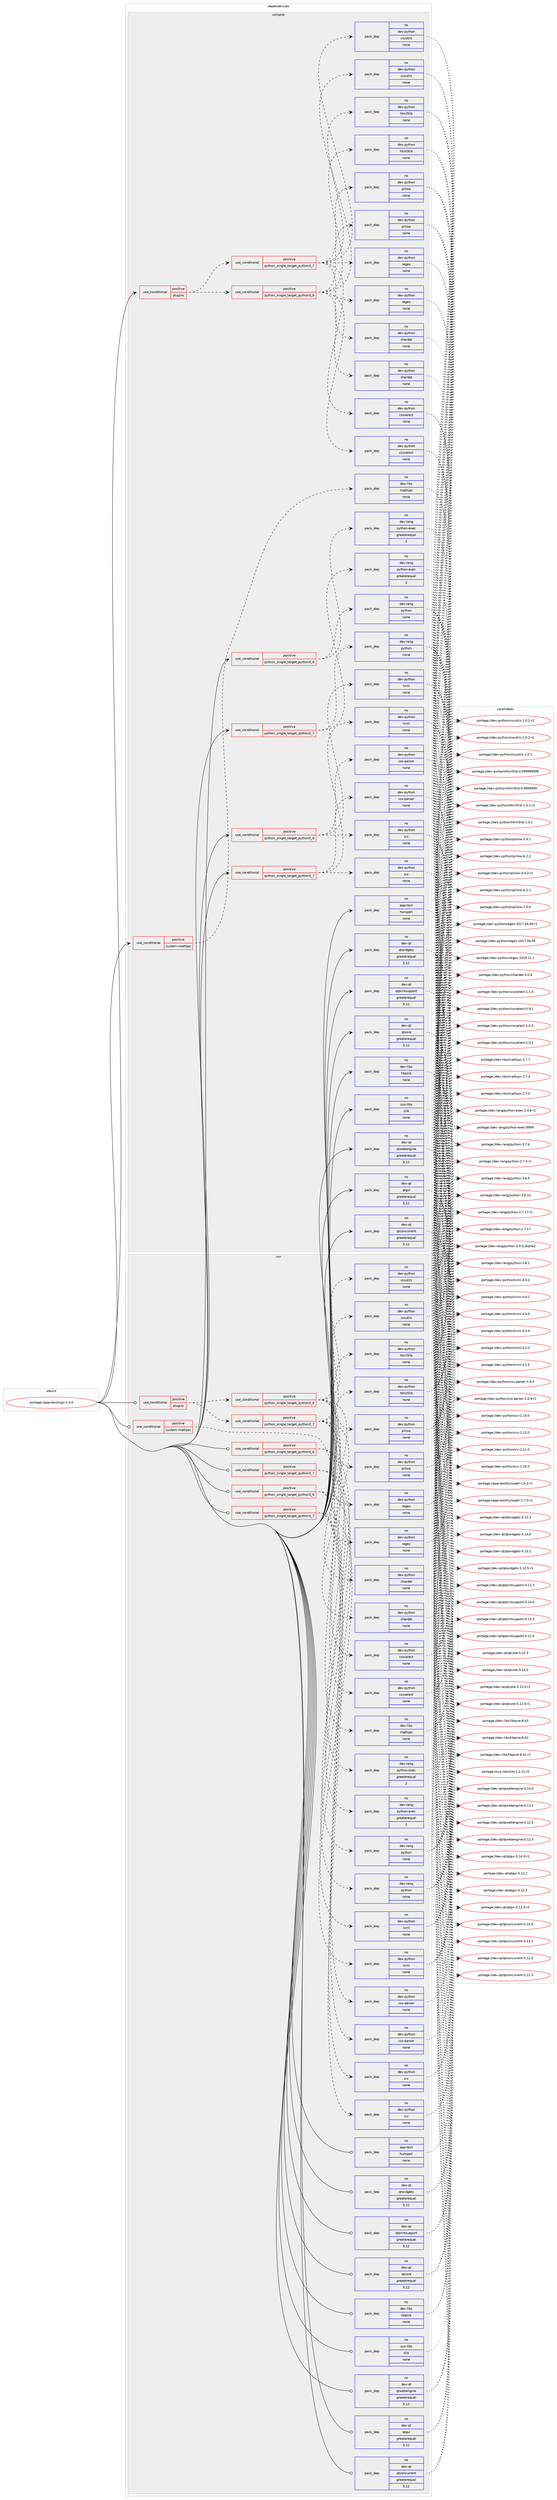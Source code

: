 digraph prolog {

# *************
# Graph options
# *************

newrank=true;
concentrate=true;
compound=true;
graph [rankdir=LR,fontname=Helvetica,fontsize=10,ranksep=1.5];#, ranksep=2.5, nodesep=0.2];
edge  [arrowhead=vee];
node  [fontname=Helvetica,fontsize=10];

# **********
# The ebuild
# **********

subgraph cluster_leftcol {
color=gray;
label=<<i>ebuild</i>>;
id [label="portage://app-text/sigil-1.0.0", color=red, width=4, href="../app-text/sigil-1.0.0.svg"];
}

# ****************
# The dependencies
# ****************

subgraph cluster_midcol {
color=gray;
label=<<i>dependencies</i>>;
subgraph cluster_compile {
fillcolor="#eeeeee";
style=filled;
label=<<i>compile</i>>;
subgraph cond139599 {
dependency592674 [label=<<TABLE BORDER="0" CELLBORDER="1" CELLSPACING="0" CELLPADDING="4"><TR><TD ROWSPAN="3" CELLPADDING="10">use_conditional</TD></TR><TR><TD>positive</TD></TR><TR><TD>plugins</TD></TR></TABLE>>, shape=none, color=red];
subgraph cond139600 {
dependency592675 [label=<<TABLE BORDER="0" CELLBORDER="1" CELLSPACING="0" CELLPADDING="4"><TR><TD ROWSPAN="3" CELLPADDING="10">use_conditional</TD></TR><TR><TD>positive</TD></TR><TR><TD>python_single_target_python3_6</TD></TR></TABLE>>, shape=none, color=red];
subgraph pack445175 {
dependency592676 [label=<<TABLE BORDER="0" CELLBORDER="1" CELLSPACING="0" CELLPADDING="4" WIDTH="220"><TR><TD ROWSPAN="6" CELLPADDING="30">pack_dep</TD></TR><TR><TD WIDTH="110">no</TD></TR><TR><TD>dev-python</TD></TR><TR><TD>chardet</TD></TR><TR><TD>none</TD></TR><TR><TD></TD></TR></TABLE>>, shape=none, color=blue];
}
dependency592675:e -> dependency592676:w [weight=20,style="dashed",arrowhead="vee"];
subgraph pack445176 {
dependency592677 [label=<<TABLE BORDER="0" CELLBORDER="1" CELLSPACING="0" CELLPADDING="4" WIDTH="220"><TR><TD ROWSPAN="6" CELLPADDING="30">pack_dep</TD></TR><TR><TD WIDTH="110">no</TD></TR><TR><TD>dev-python</TD></TR><TR><TD>cssselect</TD></TR><TR><TD>none</TD></TR><TR><TD></TD></TR></TABLE>>, shape=none, color=blue];
}
dependency592675:e -> dependency592677:w [weight=20,style="dashed",arrowhead="vee"];
subgraph pack445177 {
dependency592678 [label=<<TABLE BORDER="0" CELLBORDER="1" CELLSPACING="0" CELLPADDING="4" WIDTH="220"><TR><TD ROWSPAN="6" CELLPADDING="30">pack_dep</TD></TR><TR><TD WIDTH="110">no</TD></TR><TR><TD>dev-python</TD></TR><TR><TD>cssutils</TD></TR><TR><TD>none</TD></TR><TR><TD></TD></TR></TABLE>>, shape=none, color=blue];
}
dependency592675:e -> dependency592678:w [weight=20,style="dashed",arrowhead="vee"];
subgraph pack445178 {
dependency592679 [label=<<TABLE BORDER="0" CELLBORDER="1" CELLSPACING="0" CELLPADDING="4" WIDTH="220"><TR><TD ROWSPAN="6" CELLPADDING="30">pack_dep</TD></TR><TR><TD WIDTH="110">no</TD></TR><TR><TD>dev-python</TD></TR><TR><TD>html5lib</TD></TR><TR><TD>none</TD></TR><TR><TD></TD></TR></TABLE>>, shape=none, color=blue];
}
dependency592675:e -> dependency592679:w [weight=20,style="dashed",arrowhead="vee"];
subgraph pack445179 {
dependency592680 [label=<<TABLE BORDER="0" CELLBORDER="1" CELLSPACING="0" CELLPADDING="4" WIDTH="220"><TR><TD ROWSPAN="6" CELLPADDING="30">pack_dep</TD></TR><TR><TD WIDTH="110">no</TD></TR><TR><TD>dev-python</TD></TR><TR><TD>pillow</TD></TR><TR><TD>none</TD></TR><TR><TD></TD></TR></TABLE>>, shape=none, color=blue];
}
dependency592675:e -> dependency592680:w [weight=20,style="dashed",arrowhead="vee"];
subgraph pack445180 {
dependency592681 [label=<<TABLE BORDER="0" CELLBORDER="1" CELLSPACING="0" CELLPADDING="4" WIDTH="220"><TR><TD ROWSPAN="6" CELLPADDING="30">pack_dep</TD></TR><TR><TD WIDTH="110">no</TD></TR><TR><TD>dev-python</TD></TR><TR><TD>regex</TD></TR><TR><TD>none</TD></TR><TR><TD></TD></TR></TABLE>>, shape=none, color=blue];
}
dependency592675:e -> dependency592681:w [weight=20,style="dashed",arrowhead="vee"];
}
dependency592674:e -> dependency592675:w [weight=20,style="dashed",arrowhead="vee"];
subgraph cond139601 {
dependency592682 [label=<<TABLE BORDER="0" CELLBORDER="1" CELLSPACING="0" CELLPADDING="4"><TR><TD ROWSPAN="3" CELLPADDING="10">use_conditional</TD></TR><TR><TD>positive</TD></TR><TR><TD>python_single_target_python3_7</TD></TR></TABLE>>, shape=none, color=red];
subgraph pack445181 {
dependency592683 [label=<<TABLE BORDER="0" CELLBORDER="1" CELLSPACING="0" CELLPADDING="4" WIDTH="220"><TR><TD ROWSPAN="6" CELLPADDING="30">pack_dep</TD></TR><TR><TD WIDTH="110">no</TD></TR><TR><TD>dev-python</TD></TR><TR><TD>chardet</TD></TR><TR><TD>none</TD></TR><TR><TD></TD></TR></TABLE>>, shape=none, color=blue];
}
dependency592682:e -> dependency592683:w [weight=20,style="dashed",arrowhead="vee"];
subgraph pack445182 {
dependency592684 [label=<<TABLE BORDER="0" CELLBORDER="1" CELLSPACING="0" CELLPADDING="4" WIDTH="220"><TR><TD ROWSPAN="6" CELLPADDING="30">pack_dep</TD></TR><TR><TD WIDTH="110">no</TD></TR><TR><TD>dev-python</TD></TR><TR><TD>cssselect</TD></TR><TR><TD>none</TD></TR><TR><TD></TD></TR></TABLE>>, shape=none, color=blue];
}
dependency592682:e -> dependency592684:w [weight=20,style="dashed",arrowhead="vee"];
subgraph pack445183 {
dependency592685 [label=<<TABLE BORDER="0" CELLBORDER="1" CELLSPACING="0" CELLPADDING="4" WIDTH="220"><TR><TD ROWSPAN="6" CELLPADDING="30">pack_dep</TD></TR><TR><TD WIDTH="110">no</TD></TR><TR><TD>dev-python</TD></TR><TR><TD>cssutils</TD></TR><TR><TD>none</TD></TR><TR><TD></TD></TR></TABLE>>, shape=none, color=blue];
}
dependency592682:e -> dependency592685:w [weight=20,style="dashed",arrowhead="vee"];
subgraph pack445184 {
dependency592686 [label=<<TABLE BORDER="0" CELLBORDER="1" CELLSPACING="0" CELLPADDING="4" WIDTH="220"><TR><TD ROWSPAN="6" CELLPADDING="30">pack_dep</TD></TR><TR><TD WIDTH="110">no</TD></TR><TR><TD>dev-python</TD></TR><TR><TD>html5lib</TD></TR><TR><TD>none</TD></TR><TR><TD></TD></TR></TABLE>>, shape=none, color=blue];
}
dependency592682:e -> dependency592686:w [weight=20,style="dashed",arrowhead="vee"];
subgraph pack445185 {
dependency592687 [label=<<TABLE BORDER="0" CELLBORDER="1" CELLSPACING="0" CELLPADDING="4" WIDTH="220"><TR><TD ROWSPAN="6" CELLPADDING="30">pack_dep</TD></TR><TR><TD WIDTH="110">no</TD></TR><TR><TD>dev-python</TD></TR><TR><TD>pillow</TD></TR><TR><TD>none</TD></TR><TR><TD></TD></TR></TABLE>>, shape=none, color=blue];
}
dependency592682:e -> dependency592687:w [weight=20,style="dashed",arrowhead="vee"];
subgraph pack445186 {
dependency592688 [label=<<TABLE BORDER="0" CELLBORDER="1" CELLSPACING="0" CELLPADDING="4" WIDTH="220"><TR><TD ROWSPAN="6" CELLPADDING="30">pack_dep</TD></TR><TR><TD WIDTH="110">no</TD></TR><TR><TD>dev-python</TD></TR><TR><TD>regex</TD></TR><TR><TD>none</TD></TR><TR><TD></TD></TR></TABLE>>, shape=none, color=blue];
}
dependency592682:e -> dependency592688:w [weight=20,style="dashed",arrowhead="vee"];
}
dependency592674:e -> dependency592682:w [weight=20,style="dashed",arrowhead="vee"];
}
id:e -> dependency592674:w [weight=20,style="solid",arrowhead="vee"];
subgraph cond139602 {
dependency592689 [label=<<TABLE BORDER="0" CELLBORDER="1" CELLSPACING="0" CELLPADDING="4"><TR><TD ROWSPAN="3" CELLPADDING="10">use_conditional</TD></TR><TR><TD>positive</TD></TR><TR><TD>python_single_target_python3_6</TD></TR></TABLE>>, shape=none, color=red];
subgraph pack445187 {
dependency592690 [label=<<TABLE BORDER="0" CELLBORDER="1" CELLSPACING="0" CELLPADDING="4" WIDTH="220"><TR><TD ROWSPAN="6" CELLPADDING="30">pack_dep</TD></TR><TR><TD WIDTH="110">no</TD></TR><TR><TD>dev-lang</TD></TR><TR><TD>python</TD></TR><TR><TD>none</TD></TR><TR><TD></TD></TR></TABLE>>, shape=none, color=blue];
}
dependency592689:e -> dependency592690:w [weight=20,style="dashed",arrowhead="vee"];
subgraph pack445188 {
dependency592691 [label=<<TABLE BORDER="0" CELLBORDER="1" CELLSPACING="0" CELLPADDING="4" WIDTH="220"><TR><TD ROWSPAN="6" CELLPADDING="30">pack_dep</TD></TR><TR><TD WIDTH="110">no</TD></TR><TR><TD>dev-lang</TD></TR><TR><TD>python-exec</TD></TR><TR><TD>greaterequal</TD></TR><TR><TD>2</TD></TR></TABLE>>, shape=none, color=blue];
}
dependency592689:e -> dependency592691:w [weight=20,style="dashed",arrowhead="vee"];
}
id:e -> dependency592689:w [weight=20,style="solid",arrowhead="vee"];
subgraph cond139603 {
dependency592692 [label=<<TABLE BORDER="0" CELLBORDER="1" CELLSPACING="0" CELLPADDING="4"><TR><TD ROWSPAN="3" CELLPADDING="10">use_conditional</TD></TR><TR><TD>positive</TD></TR><TR><TD>python_single_target_python3_6</TD></TR></TABLE>>, shape=none, color=red];
subgraph pack445189 {
dependency592693 [label=<<TABLE BORDER="0" CELLBORDER="1" CELLSPACING="0" CELLPADDING="4" WIDTH="220"><TR><TD ROWSPAN="6" CELLPADDING="30">pack_dep</TD></TR><TR><TD WIDTH="110">no</TD></TR><TR><TD>dev-python</TD></TR><TR><TD>css-parser</TD></TR><TR><TD>none</TD></TR><TR><TD></TD></TR></TABLE>>, shape=none, color=blue];
}
dependency592692:e -> dependency592693:w [weight=20,style="dashed",arrowhead="vee"];
subgraph pack445190 {
dependency592694 [label=<<TABLE BORDER="0" CELLBORDER="1" CELLSPACING="0" CELLPADDING="4" WIDTH="220"><TR><TD ROWSPAN="6" CELLPADDING="30">pack_dep</TD></TR><TR><TD WIDTH="110">no</TD></TR><TR><TD>dev-python</TD></TR><TR><TD>lxml</TD></TR><TR><TD>none</TD></TR><TR><TD></TD></TR></TABLE>>, shape=none, color=blue];
}
dependency592692:e -> dependency592694:w [weight=20,style="dashed",arrowhead="vee"];
subgraph pack445191 {
dependency592695 [label=<<TABLE BORDER="0" CELLBORDER="1" CELLSPACING="0" CELLPADDING="4" WIDTH="220"><TR><TD ROWSPAN="6" CELLPADDING="30">pack_dep</TD></TR><TR><TD WIDTH="110">no</TD></TR><TR><TD>dev-python</TD></TR><TR><TD>six</TD></TR><TR><TD>none</TD></TR><TR><TD></TD></TR></TABLE>>, shape=none, color=blue];
}
dependency592692:e -> dependency592695:w [weight=20,style="dashed",arrowhead="vee"];
}
id:e -> dependency592692:w [weight=20,style="solid",arrowhead="vee"];
subgraph cond139604 {
dependency592696 [label=<<TABLE BORDER="0" CELLBORDER="1" CELLSPACING="0" CELLPADDING="4"><TR><TD ROWSPAN="3" CELLPADDING="10">use_conditional</TD></TR><TR><TD>positive</TD></TR><TR><TD>python_single_target_python3_7</TD></TR></TABLE>>, shape=none, color=red];
subgraph pack445192 {
dependency592697 [label=<<TABLE BORDER="0" CELLBORDER="1" CELLSPACING="0" CELLPADDING="4" WIDTH="220"><TR><TD ROWSPAN="6" CELLPADDING="30">pack_dep</TD></TR><TR><TD WIDTH="110">no</TD></TR><TR><TD>dev-lang</TD></TR><TR><TD>python</TD></TR><TR><TD>none</TD></TR><TR><TD></TD></TR></TABLE>>, shape=none, color=blue];
}
dependency592696:e -> dependency592697:w [weight=20,style="dashed",arrowhead="vee"];
subgraph pack445193 {
dependency592698 [label=<<TABLE BORDER="0" CELLBORDER="1" CELLSPACING="0" CELLPADDING="4" WIDTH="220"><TR><TD ROWSPAN="6" CELLPADDING="30">pack_dep</TD></TR><TR><TD WIDTH="110">no</TD></TR><TR><TD>dev-lang</TD></TR><TR><TD>python-exec</TD></TR><TR><TD>greaterequal</TD></TR><TR><TD>2</TD></TR></TABLE>>, shape=none, color=blue];
}
dependency592696:e -> dependency592698:w [weight=20,style="dashed",arrowhead="vee"];
}
id:e -> dependency592696:w [weight=20,style="solid",arrowhead="vee"];
subgraph cond139605 {
dependency592699 [label=<<TABLE BORDER="0" CELLBORDER="1" CELLSPACING="0" CELLPADDING="4"><TR><TD ROWSPAN="3" CELLPADDING="10">use_conditional</TD></TR><TR><TD>positive</TD></TR><TR><TD>python_single_target_python3_7</TD></TR></TABLE>>, shape=none, color=red];
subgraph pack445194 {
dependency592700 [label=<<TABLE BORDER="0" CELLBORDER="1" CELLSPACING="0" CELLPADDING="4" WIDTH="220"><TR><TD ROWSPAN="6" CELLPADDING="30">pack_dep</TD></TR><TR><TD WIDTH="110">no</TD></TR><TR><TD>dev-python</TD></TR><TR><TD>css-parser</TD></TR><TR><TD>none</TD></TR><TR><TD></TD></TR></TABLE>>, shape=none, color=blue];
}
dependency592699:e -> dependency592700:w [weight=20,style="dashed",arrowhead="vee"];
subgraph pack445195 {
dependency592701 [label=<<TABLE BORDER="0" CELLBORDER="1" CELLSPACING="0" CELLPADDING="4" WIDTH="220"><TR><TD ROWSPAN="6" CELLPADDING="30">pack_dep</TD></TR><TR><TD WIDTH="110">no</TD></TR><TR><TD>dev-python</TD></TR><TR><TD>lxml</TD></TR><TR><TD>none</TD></TR><TR><TD></TD></TR></TABLE>>, shape=none, color=blue];
}
dependency592699:e -> dependency592701:w [weight=20,style="dashed",arrowhead="vee"];
subgraph pack445196 {
dependency592702 [label=<<TABLE BORDER="0" CELLBORDER="1" CELLSPACING="0" CELLPADDING="4" WIDTH="220"><TR><TD ROWSPAN="6" CELLPADDING="30">pack_dep</TD></TR><TR><TD WIDTH="110">no</TD></TR><TR><TD>dev-python</TD></TR><TR><TD>six</TD></TR><TR><TD>none</TD></TR><TR><TD></TD></TR></TABLE>>, shape=none, color=blue];
}
dependency592699:e -> dependency592702:w [weight=20,style="dashed",arrowhead="vee"];
}
id:e -> dependency592699:w [weight=20,style="solid",arrowhead="vee"];
subgraph cond139606 {
dependency592703 [label=<<TABLE BORDER="0" CELLBORDER="1" CELLSPACING="0" CELLPADDING="4"><TR><TD ROWSPAN="3" CELLPADDING="10">use_conditional</TD></TR><TR><TD>positive</TD></TR><TR><TD>system-mathjax</TD></TR></TABLE>>, shape=none, color=red];
subgraph pack445197 {
dependency592704 [label=<<TABLE BORDER="0" CELLBORDER="1" CELLSPACING="0" CELLPADDING="4" WIDTH="220"><TR><TD ROWSPAN="6" CELLPADDING="30">pack_dep</TD></TR><TR><TD WIDTH="110">no</TD></TR><TR><TD>dev-libs</TD></TR><TR><TD>mathjax</TD></TR><TR><TD>none</TD></TR><TR><TD></TD></TR></TABLE>>, shape=none, color=blue];
}
dependency592703:e -> dependency592704:w [weight=20,style="dashed",arrowhead="vee"];
}
id:e -> dependency592703:w [weight=20,style="solid",arrowhead="vee"];
subgraph pack445198 {
dependency592705 [label=<<TABLE BORDER="0" CELLBORDER="1" CELLSPACING="0" CELLPADDING="4" WIDTH="220"><TR><TD ROWSPAN="6" CELLPADDING="30">pack_dep</TD></TR><TR><TD WIDTH="110">no</TD></TR><TR><TD>app-text</TD></TR><TR><TD>hunspell</TD></TR><TR><TD>none</TD></TR><TR><TD></TD></TR></TABLE>>, shape=none, color=blue];
}
id:e -> dependency592705:w [weight=20,style="solid",arrowhead="vee"];
subgraph pack445199 {
dependency592706 [label=<<TABLE BORDER="0" CELLBORDER="1" CELLSPACING="0" CELLPADDING="4" WIDTH="220"><TR><TD ROWSPAN="6" CELLPADDING="30">pack_dep</TD></TR><TR><TD WIDTH="110">no</TD></TR><TR><TD>dev-libs</TD></TR><TR><TD>libpcre</TD></TR><TR><TD>none</TD></TR><TR><TD></TD></TR></TABLE>>, shape=none, color=blue];
}
id:e -> dependency592706:w [weight=20,style="solid",arrowhead="vee"];
subgraph pack445200 {
dependency592707 [label=<<TABLE BORDER="0" CELLBORDER="1" CELLSPACING="0" CELLPADDING="4" WIDTH="220"><TR><TD ROWSPAN="6" CELLPADDING="30">pack_dep</TD></TR><TR><TD WIDTH="110">no</TD></TR><TR><TD>dev-qt</TD></TR><TR><TD>qtconcurrent</TD></TR><TR><TD>greaterequal</TD></TR><TR><TD>5.12</TD></TR></TABLE>>, shape=none, color=blue];
}
id:e -> dependency592707:w [weight=20,style="solid",arrowhead="vee"];
subgraph pack445201 {
dependency592708 [label=<<TABLE BORDER="0" CELLBORDER="1" CELLSPACING="0" CELLPADDING="4" WIDTH="220"><TR><TD ROWSPAN="6" CELLPADDING="30">pack_dep</TD></TR><TR><TD WIDTH="110">no</TD></TR><TR><TD>dev-qt</TD></TR><TR><TD>qtcore</TD></TR><TR><TD>greaterequal</TD></TR><TR><TD>5.12</TD></TR></TABLE>>, shape=none, color=blue];
}
id:e -> dependency592708:w [weight=20,style="solid",arrowhead="vee"];
subgraph pack445202 {
dependency592709 [label=<<TABLE BORDER="0" CELLBORDER="1" CELLSPACING="0" CELLPADDING="4" WIDTH="220"><TR><TD ROWSPAN="6" CELLPADDING="30">pack_dep</TD></TR><TR><TD WIDTH="110">no</TD></TR><TR><TD>dev-qt</TD></TR><TR><TD>qtgui</TD></TR><TR><TD>greaterequal</TD></TR><TR><TD>5.12</TD></TR></TABLE>>, shape=none, color=blue];
}
id:e -> dependency592709:w [weight=20,style="solid",arrowhead="vee"];
subgraph pack445203 {
dependency592710 [label=<<TABLE BORDER="0" CELLBORDER="1" CELLSPACING="0" CELLPADDING="4" WIDTH="220"><TR><TD ROWSPAN="6" CELLPADDING="30">pack_dep</TD></TR><TR><TD WIDTH="110">no</TD></TR><TR><TD>dev-qt</TD></TR><TR><TD>qtprintsupport</TD></TR><TR><TD>greaterequal</TD></TR><TR><TD>5.12</TD></TR></TABLE>>, shape=none, color=blue];
}
id:e -> dependency592710:w [weight=20,style="solid",arrowhead="vee"];
subgraph pack445204 {
dependency592711 [label=<<TABLE BORDER="0" CELLBORDER="1" CELLSPACING="0" CELLPADDING="4" WIDTH="220"><TR><TD ROWSPAN="6" CELLPADDING="30">pack_dep</TD></TR><TR><TD WIDTH="110">no</TD></TR><TR><TD>dev-qt</TD></TR><TR><TD>qtwebengine</TD></TR><TR><TD>greaterequal</TD></TR><TR><TD>5.12</TD></TR></TABLE>>, shape=none, color=blue];
}
id:e -> dependency592711:w [weight=20,style="solid",arrowhead="vee"];
subgraph pack445205 {
dependency592712 [label=<<TABLE BORDER="0" CELLBORDER="1" CELLSPACING="0" CELLPADDING="4" WIDTH="220"><TR><TD ROWSPAN="6" CELLPADDING="30">pack_dep</TD></TR><TR><TD WIDTH="110">no</TD></TR><TR><TD>dev-qt</TD></TR><TR><TD>qtwidgets</TD></TR><TR><TD>greaterequal</TD></TR><TR><TD>5.12</TD></TR></TABLE>>, shape=none, color=blue];
}
id:e -> dependency592712:w [weight=20,style="solid",arrowhead="vee"];
subgraph pack445206 {
dependency592713 [label=<<TABLE BORDER="0" CELLBORDER="1" CELLSPACING="0" CELLPADDING="4" WIDTH="220"><TR><TD ROWSPAN="6" CELLPADDING="30">pack_dep</TD></TR><TR><TD WIDTH="110">no</TD></TR><TR><TD>sys-libs</TD></TR><TR><TD>zlib</TD></TR><TR><TD>none</TD></TR><TR><TD></TD></TR></TABLE>>, shape=none, color=blue];
}
id:e -> dependency592713:w [weight=20,style="solid",arrowhead="vee"];
}
subgraph cluster_compileandrun {
fillcolor="#eeeeee";
style=filled;
label=<<i>compile and run</i>>;
}
subgraph cluster_run {
fillcolor="#eeeeee";
style=filled;
label=<<i>run</i>>;
subgraph cond139607 {
dependency592714 [label=<<TABLE BORDER="0" CELLBORDER="1" CELLSPACING="0" CELLPADDING="4"><TR><TD ROWSPAN="3" CELLPADDING="10">use_conditional</TD></TR><TR><TD>positive</TD></TR><TR><TD>plugins</TD></TR></TABLE>>, shape=none, color=red];
subgraph cond139608 {
dependency592715 [label=<<TABLE BORDER="0" CELLBORDER="1" CELLSPACING="0" CELLPADDING="4"><TR><TD ROWSPAN="3" CELLPADDING="10">use_conditional</TD></TR><TR><TD>positive</TD></TR><TR><TD>python_single_target_python3_6</TD></TR></TABLE>>, shape=none, color=red];
subgraph pack445207 {
dependency592716 [label=<<TABLE BORDER="0" CELLBORDER="1" CELLSPACING="0" CELLPADDING="4" WIDTH="220"><TR><TD ROWSPAN="6" CELLPADDING="30">pack_dep</TD></TR><TR><TD WIDTH="110">no</TD></TR><TR><TD>dev-python</TD></TR><TR><TD>chardet</TD></TR><TR><TD>none</TD></TR><TR><TD></TD></TR></TABLE>>, shape=none, color=blue];
}
dependency592715:e -> dependency592716:w [weight=20,style="dashed",arrowhead="vee"];
subgraph pack445208 {
dependency592717 [label=<<TABLE BORDER="0" CELLBORDER="1" CELLSPACING="0" CELLPADDING="4" WIDTH="220"><TR><TD ROWSPAN="6" CELLPADDING="30">pack_dep</TD></TR><TR><TD WIDTH="110">no</TD></TR><TR><TD>dev-python</TD></TR><TR><TD>cssselect</TD></TR><TR><TD>none</TD></TR><TR><TD></TD></TR></TABLE>>, shape=none, color=blue];
}
dependency592715:e -> dependency592717:w [weight=20,style="dashed",arrowhead="vee"];
subgraph pack445209 {
dependency592718 [label=<<TABLE BORDER="0" CELLBORDER="1" CELLSPACING="0" CELLPADDING="4" WIDTH="220"><TR><TD ROWSPAN="6" CELLPADDING="30">pack_dep</TD></TR><TR><TD WIDTH="110">no</TD></TR><TR><TD>dev-python</TD></TR><TR><TD>cssutils</TD></TR><TR><TD>none</TD></TR><TR><TD></TD></TR></TABLE>>, shape=none, color=blue];
}
dependency592715:e -> dependency592718:w [weight=20,style="dashed",arrowhead="vee"];
subgraph pack445210 {
dependency592719 [label=<<TABLE BORDER="0" CELLBORDER="1" CELLSPACING="0" CELLPADDING="4" WIDTH="220"><TR><TD ROWSPAN="6" CELLPADDING="30">pack_dep</TD></TR><TR><TD WIDTH="110">no</TD></TR><TR><TD>dev-python</TD></TR><TR><TD>html5lib</TD></TR><TR><TD>none</TD></TR><TR><TD></TD></TR></TABLE>>, shape=none, color=blue];
}
dependency592715:e -> dependency592719:w [weight=20,style="dashed",arrowhead="vee"];
subgraph pack445211 {
dependency592720 [label=<<TABLE BORDER="0" CELLBORDER="1" CELLSPACING="0" CELLPADDING="4" WIDTH="220"><TR><TD ROWSPAN="6" CELLPADDING="30">pack_dep</TD></TR><TR><TD WIDTH="110">no</TD></TR><TR><TD>dev-python</TD></TR><TR><TD>pillow</TD></TR><TR><TD>none</TD></TR><TR><TD></TD></TR></TABLE>>, shape=none, color=blue];
}
dependency592715:e -> dependency592720:w [weight=20,style="dashed",arrowhead="vee"];
subgraph pack445212 {
dependency592721 [label=<<TABLE BORDER="0" CELLBORDER="1" CELLSPACING="0" CELLPADDING="4" WIDTH="220"><TR><TD ROWSPAN="6" CELLPADDING="30">pack_dep</TD></TR><TR><TD WIDTH="110">no</TD></TR><TR><TD>dev-python</TD></TR><TR><TD>regex</TD></TR><TR><TD>none</TD></TR><TR><TD></TD></TR></TABLE>>, shape=none, color=blue];
}
dependency592715:e -> dependency592721:w [weight=20,style="dashed",arrowhead="vee"];
}
dependency592714:e -> dependency592715:w [weight=20,style="dashed",arrowhead="vee"];
subgraph cond139609 {
dependency592722 [label=<<TABLE BORDER="0" CELLBORDER="1" CELLSPACING="0" CELLPADDING="4"><TR><TD ROWSPAN="3" CELLPADDING="10">use_conditional</TD></TR><TR><TD>positive</TD></TR><TR><TD>python_single_target_python3_7</TD></TR></TABLE>>, shape=none, color=red];
subgraph pack445213 {
dependency592723 [label=<<TABLE BORDER="0" CELLBORDER="1" CELLSPACING="0" CELLPADDING="4" WIDTH="220"><TR><TD ROWSPAN="6" CELLPADDING="30">pack_dep</TD></TR><TR><TD WIDTH="110">no</TD></TR><TR><TD>dev-python</TD></TR><TR><TD>chardet</TD></TR><TR><TD>none</TD></TR><TR><TD></TD></TR></TABLE>>, shape=none, color=blue];
}
dependency592722:e -> dependency592723:w [weight=20,style="dashed",arrowhead="vee"];
subgraph pack445214 {
dependency592724 [label=<<TABLE BORDER="0" CELLBORDER="1" CELLSPACING="0" CELLPADDING="4" WIDTH="220"><TR><TD ROWSPAN="6" CELLPADDING="30">pack_dep</TD></TR><TR><TD WIDTH="110">no</TD></TR><TR><TD>dev-python</TD></TR><TR><TD>cssselect</TD></TR><TR><TD>none</TD></TR><TR><TD></TD></TR></TABLE>>, shape=none, color=blue];
}
dependency592722:e -> dependency592724:w [weight=20,style="dashed",arrowhead="vee"];
subgraph pack445215 {
dependency592725 [label=<<TABLE BORDER="0" CELLBORDER="1" CELLSPACING="0" CELLPADDING="4" WIDTH="220"><TR><TD ROWSPAN="6" CELLPADDING="30">pack_dep</TD></TR><TR><TD WIDTH="110">no</TD></TR><TR><TD>dev-python</TD></TR><TR><TD>cssutils</TD></TR><TR><TD>none</TD></TR><TR><TD></TD></TR></TABLE>>, shape=none, color=blue];
}
dependency592722:e -> dependency592725:w [weight=20,style="dashed",arrowhead="vee"];
subgraph pack445216 {
dependency592726 [label=<<TABLE BORDER="0" CELLBORDER="1" CELLSPACING="0" CELLPADDING="4" WIDTH="220"><TR><TD ROWSPAN="6" CELLPADDING="30">pack_dep</TD></TR><TR><TD WIDTH="110">no</TD></TR><TR><TD>dev-python</TD></TR><TR><TD>html5lib</TD></TR><TR><TD>none</TD></TR><TR><TD></TD></TR></TABLE>>, shape=none, color=blue];
}
dependency592722:e -> dependency592726:w [weight=20,style="dashed",arrowhead="vee"];
subgraph pack445217 {
dependency592727 [label=<<TABLE BORDER="0" CELLBORDER="1" CELLSPACING="0" CELLPADDING="4" WIDTH="220"><TR><TD ROWSPAN="6" CELLPADDING="30">pack_dep</TD></TR><TR><TD WIDTH="110">no</TD></TR><TR><TD>dev-python</TD></TR><TR><TD>pillow</TD></TR><TR><TD>none</TD></TR><TR><TD></TD></TR></TABLE>>, shape=none, color=blue];
}
dependency592722:e -> dependency592727:w [weight=20,style="dashed",arrowhead="vee"];
subgraph pack445218 {
dependency592728 [label=<<TABLE BORDER="0" CELLBORDER="1" CELLSPACING="0" CELLPADDING="4" WIDTH="220"><TR><TD ROWSPAN="6" CELLPADDING="30">pack_dep</TD></TR><TR><TD WIDTH="110">no</TD></TR><TR><TD>dev-python</TD></TR><TR><TD>regex</TD></TR><TR><TD>none</TD></TR><TR><TD></TD></TR></TABLE>>, shape=none, color=blue];
}
dependency592722:e -> dependency592728:w [weight=20,style="dashed",arrowhead="vee"];
}
dependency592714:e -> dependency592722:w [weight=20,style="dashed",arrowhead="vee"];
}
id:e -> dependency592714:w [weight=20,style="solid",arrowhead="odot"];
subgraph cond139610 {
dependency592729 [label=<<TABLE BORDER="0" CELLBORDER="1" CELLSPACING="0" CELLPADDING="4"><TR><TD ROWSPAN="3" CELLPADDING="10">use_conditional</TD></TR><TR><TD>positive</TD></TR><TR><TD>python_single_target_python3_6</TD></TR></TABLE>>, shape=none, color=red];
subgraph pack445219 {
dependency592730 [label=<<TABLE BORDER="0" CELLBORDER="1" CELLSPACING="0" CELLPADDING="4" WIDTH="220"><TR><TD ROWSPAN="6" CELLPADDING="30">pack_dep</TD></TR><TR><TD WIDTH="110">no</TD></TR><TR><TD>dev-lang</TD></TR><TR><TD>python</TD></TR><TR><TD>none</TD></TR><TR><TD></TD></TR></TABLE>>, shape=none, color=blue];
}
dependency592729:e -> dependency592730:w [weight=20,style="dashed",arrowhead="vee"];
subgraph pack445220 {
dependency592731 [label=<<TABLE BORDER="0" CELLBORDER="1" CELLSPACING="0" CELLPADDING="4" WIDTH="220"><TR><TD ROWSPAN="6" CELLPADDING="30">pack_dep</TD></TR><TR><TD WIDTH="110">no</TD></TR><TR><TD>dev-lang</TD></TR><TR><TD>python-exec</TD></TR><TR><TD>greaterequal</TD></TR><TR><TD>2</TD></TR></TABLE>>, shape=none, color=blue];
}
dependency592729:e -> dependency592731:w [weight=20,style="dashed",arrowhead="vee"];
}
id:e -> dependency592729:w [weight=20,style="solid",arrowhead="odot"];
subgraph cond139611 {
dependency592732 [label=<<TABLE BORDER="0" CELLBORDER="1" CELLSPACING="0" CELLPADDING="4"><TR><TD ROWSPAN="3" CELLPADDING="10">use_conditional</TD></TR><TR><TD>positive</TD></TR><TR><TD>python_single_target_python3_6</TD></TR></TABLE>>, shape=none, color=red];
subgraph pack445221 {
dependency592733 [label=<<TABLE BORDER="0" CELLBORDER="1" CELLSPACING="0" CELLPADDING="4" WIDTH="220"><TR><TD ROWSPAN="6" CELLPADDING="30">pack_dep</TD></TR><TR><TD WIDTH="110">no</TD></TR><TR><TD>dev-python</TD></TR><TR><TD>css-parser</TD></TR><TR><TD>none</TD></TR><TR><TD></TD></TR></TABLE>>, shape=none, color=blue];
}
dependency592732:e -> dependency592733:w [weight=20,style="dashed",arrowhead="vee"];
subgraph pack445222 {
dependency592734 [label=<<TABLE BORDER="0" CELLBORDER="1" CELLSPACING="0" CELLPADDING="4" WIDTH="220"><TR><TD ROWSPAN="6" CELLPADDING="30">pack_dep</TD></TR><TR><TD WIDTH="110">no</TD></TR><TR><TD>dev-python</TD></TR><TR><TD>lxml</TD></TR><TR><TD>none</TD></TR><TR><TD></TD></TR></TABLE>>, shape=none, color=blue];
}
dependency592732:e -> dependency592734:w [weight=20,style="dashed",arrowhead="vee"];
subgraph pack445223 {
dependency592735 [label=<<TABLE BORDER="0" CELLBORDER="1" CELLSPACING="0" CELLPADDING="4" WIDTH="220"><TR><TD ROWSPAN="6" CELLPADDING="30">pack_dep</TD></TR><TR><TD WIDTH="110">no</TD></TR><TR><TD>dev-python</TD></TR><TR><TD>six</TD></TR><TR><TD>none</TD></TR><TR><TD></TD></TR></TABLE>>, shape=none, color=blue];
}
dependency592732:e -> dependency592735:w [weight=20,style="dashed",arrowhead="vee"];
}
id:e -> dependency592732:w [weight=20,style="solid",arrowhead="odot"];
subgraph cond139612 {
dependency592736 [label=<<TABLE BORDER="0" CELLBORDER="1" CELLSPACING="0" CELLPADDING="4"><TR><TD ROWSPAN="3" CELLPADDING="10">use_conditional</TD></TR><TR><TD>positive</TD></TR><TR><TD>python_single_target_python3_7</TD></TR></TABLE>>, shape=none, color=red];
subgraph pack445224 {
dependency592737 [label=<<TABLE BORDER="0" CELLBORDER="1" CELLSPACING="0" CELLPADDING="4" WIDTH="220"><TR><TD ROWSPAN="6" CELLPADDING="30">pack_dep</TD></TR><TR><TD WIDTH="110">no</TD></TR><TR><TD>dev-lang</TD></TR><TR><TD>python</TD></TR><TR><TD>none</TD></TR><TR><TD></TD></TR></TABLE>>, shape=none, color=blue];
}
dependency592736:e -> dependency592737:w [weight=20,style="dashed",arrowhead="vee"];
subgraph pack445225 {
dependency592738 [label=<<TABLE BORDER="0" CELLBORDER="1" CELLSPACING="0" CELLPADDING="4" WIDTH="220"><TR><TD ROWSPAN="6" CELLPADDING="30">pack_dep</TD></TR><TR><TD WIDTH="110">no</TD></TR><TR><TD>dev-lang</TD></TR><TR><TD>python-exec</TD></TR><TR><TD>greaterequal</TD></TR><TR><TD>2</TD></TR></TABLE>>, shape=none, color=blue];
}
dependency592736:e -> dependency592738:w [weight=20,style="dashed",arrowhead="vee"];
}
id:e -> dependency592736:w [weight=20,style="solid",arrowhead="odot"];
subgraph cond139613 {
dependency592739 [label=<<TABLE BORDER="0" CELLBORDER="1" CELLSPACING="0" CELLPADDING="4"><TR><TD ROWSPAN="3" CELLPADDING="10">use_conditional</TD></TR><TR><TD>positive</TD></TR><TR><TD>python_single_target_python3_7</TD></TR></TABLE>>, shape=none, color=red];
subgraph pack445226 {
dependency592740 [label=<<TABLE BORDER="0" CELLBORDER="1" CELLSPACING="0" CELLPADDING="4" WIDTH="220"><TR><TD ROWSPAN="6" CELLPADDING="30">pack_dep</TD></TR><TR><TD WIDTH="110">no</TD></TR><TR><TD>dev-python</TD></TR><TR><TD>css-parser</TD></TR><TR><TD>none</TD></TR><TR><TD></TD></TR></TABLE>>, shape=none, color=blue];
}
dependency592739:e -> dependency592740:w [weight=20,style="dashed",arrowhead="vee"];
subgraph pack445227 {
dependency592741 [label=<<TABLE BORDER="0" CELLBORDER="1" CELLSPACING="0" CELLPADDING="4" WIDTH="220"><TR><TD ROWSPAN="6" CELLPADDING="30">pack_dep</TD></TR><TR><TD WIDTH="110">no</TD></TR><TR><TD>dev-python</TD></TR><TR><TD>lxml</TD></TR><TR><TD>none</TD></TR><TR><TD></TD></TR></TABLE>>, shape=none, color=blue];
}
dependency592739:e -> dependency592741:w [weight=20,style="dashed",arrowhead="vee"];
subgraph pack445228 {
dependency592742 [label=<<TABLE BORDER="0" CELLBORDER="1" CELLSPACING="0" CELLPADDING="4" WIDTH="220"><TR><TD ROWSPAN="6" CELLPADDING="30">pack_dep</TD></TR><TR><TD WIDTH="110">no</TD></TR><TR><TD>dev-python</TD></TR><TR><TD>six</TD></TR><TR><TD>none</TD></TR><TR><TD></TD></TR></TABLE>>, shape=none, color=blue];
}
dependency592739:e -> dependency592742:w [weight=20,style="dashed",arrowhead="vee"];
}
id:e -> dependency592739:w [weight=20,style="solid",arrowhead="odot"];
subgraph cond139614 {
dependency592743 [label=<<TABLE BORDER="0" CELLBORDER="1" CELLSPACING="0" CELLPADDING="4"><TR><TD ROWSPAN="3" CELLPADDING="10">use_conditional</TD></TR><TR><TD>positive</TD></TR><TR><TD>system-mathjax</TD></TR></TABLE>>, shape=none, color=red];
subgraph pack445229 {
dependency592744 [label=<<TABLE BORDER="0" CELLBORDER="1" CELLSPACING="0" CELLPADDING="4" WIDTH="220"><TR><TD ROWSPAN="6" CELLPADDING="30">pack_dep</TD></TR><TR><TD WIDTH="110">no</TD></TR><TR><TD>dev-libs</TD></TR><TR><TD>mathjax</TD></TR><TR><TD>none</TD></TR><TR><TD></TD></TR></TABLE>>, shape=none, color=blue];
}
dependency592743:e -> dependency592744:w [weight=20,style="dashed",arrowhead="vee"];
}
id:e -> dependency592743:w [weight=20,style="solid",arrowhead="odot"];
subgraph pack445230 {
dependency592745 [label=<<TABLE BORDER="0" CELLBORDER="1" CELLSPACING="0" CELLPADDING="4" WIDTH="220"><TR><TD ROWSPAN="6" CELLPADDING="30">pack_dep</TD></TR><TR><TD WIDTH="110">no</TD></TR><TR><TD>app-text</TD></TR><TR><TD>hunspell</TD></TR><TR><TD>none</TD></TR><TR><TD></TD></TR></TABLE>>, shape=none, color=blue];
}
id:e -> dependency592745:w [weight=20,style="solid",arrowhead="odot"];
subgraph pack445231 {
dependency592746 [label=<<TABLE BORDER="0" CELLBORDER="1" CELLSPACING="0" CELLPADDING="4" WIDTH="220"><TR><TD ROWSPAN="6" CELLPADDING="30">pack_dep</TD></TR><TR><TD WIDTH="110">no</TD></TR><TR><TD>dev-libs</TD></TR><TR><TD>libpcre</TD></TR><TR><TD>none</TD></TR><TR><TD></TD></TR></TABLE>>, shape=none, color=blue];
}
id:e -> dependency592746:w [weight=20,style="solid",arrowhead="odot"];
subgraph pack445232 {
dependency592747 [label=<<TABLE BORDER="0" CELLBORDER="1" CELLSPACING="0" CELLPADDING="4" WIDTH="220"><TR><TD ROWSPAN="6" CELLPADDING="30">pack_dep</TD></TR><TR><TD WIDTH="110">no</TD></TR><TR><TD>dev-qt</TD></TR><TR><TD>qtconcurrent</TD></TR><TR><TD>greaterequal</TD></TR><TR><TD>5.12</TD></TR></TABLE>>, shape=none, color=blue];
}
id:e -> dependency592747:w [weight=20,style="solid",arrowhead="odot"];
subgraph pack445233 {
dependency592748 [label=<<TABLE BORDER="0" CELLBORDER="1" CELLSPACING="0" CELLPADDING="4" WIDTH="220"><TR><TD ROWSPAN="6" CELLPADDING="30">pack_dep</TD></TR><TR><TD WIDTH="110">no</TD></TR><TR><TD>dev-qt</TD></TR><TR><TD>qtcore</TD></TR><TR><TD>greaterequal</TD></TR><TR><TD>5.12</TD></TR></TABLE>>, shape=none, color=blue];
}
id:e -> dependency592748:w [weight=20,style="solid",arrowhead="odot"];
subgraph pack445234 {
dependency592749 [label=<<TABLE BORDER="0" CELLBORDER="1" CELLSPACING="0" CELLPADDING="4" WIDTH="220"><TR><TD ROWSPAN="6" CELLPADDING="30">pack_dep</TD></TR><TR><TD WIDTH="110">no</TD></TR><TR><TD>dev-qt</TD></TR><TR><TD>qtgui</TD></TR><TR><TD>greaterequal</TD></TR><TR><TD>5.12</TD></TR></TABLE>>, shape=none, color=blue];
}
id:e -> dependency592749:w [weight=20,style="solid",arrowhead="odot"];
subgraph pack445235 {
dependency592750 [label=<<TABLE BORDER="0" CELLBORDER="1" CELLSPACING="0" CELLPADDING="4" WIDTH="220"><TR><TD ROWSPAN="6" CELLPADDING="30">pack_dep</TD></TR><TR><TD WIDTH="110">no</TD></TR><TR><TD>dev-qt</TD></TR><TR><TD>qtprintsupport</TD></TR><TR><TD>greaterequal</TD></TR><TR><TD>5.12</TD></TR></TABLE>>, shape=none, color=blue];
}
id:e -> dependency592750:w [weight=20,style="solid",arrowhead="odot"];
subgraph pack445236 {
dependency592751 [label=<<TABLE BORDER="0" CELLBORDER="1" CELLSPACING="0" CELLPADDING="4" WIDTH="220"><TR><TD ROWSPAN="6" CELLPADDING="30">pack_dep</TD></TR><TR><TD WIDTH="110">no</TD></TR><TR><TD>dev-qt</TD></TR><TR><TD>qtwebengine</TD></TR><TR><TD>greaterequal</TD></TR><TR><TD>5.12</TD></TR></TABLE>>, shape=none, color=blue];
}
id:e -> dependency592751:w [weight=20,style="solid",arrowhead="odot"];
subgraph pack445237 {
dependency592752 [label=<<TABLE BORDER="0" CELLBORDER="1" CELLSPACING="0" CELLPADDING="4" WIDTH="220"><TR><TD ROWSPAN="6" CELLPADDING="30">pack_dep</TD></TR><TR><TD WIDTH="110">no</TD></TR><TR><TD>dev-qt</TD></TR><TR><TD>qtwidgets</TD></TR><TR><TD>greaterequal</TD></TR><TR><TD>5.12</TD></TR></TABLE>>, shape=none, color=blue];
}
id:e -> dependency592752:w [weight=20,style="solid",arrowhead="odot"];
subgraph pack445238 {
dependency592753 [label=<<TABLE BORDER="0" CELLBORDER="1" CELLSPACING="0" CELLPADDING="4" WIDTH="220"><TR><TD ROWSPAN="6" CELLPADDING="30">pack_dep</TD></TR><TR><TD WIDTH="110">no</TD></TR><TR><TD>sys-libs</TD></TR><TR><TD>zlib</TD></TR><TR><TD>none</TD></TR><TR><TD></TD></TR></TABLE>>, shape=none, color=blue];
}
id:e -> dependency592753:w [weight=20,style="solid",arrowhead="odot"];
}
}

# **************
# The candidates
# **************

subgraph cluster_choices {
rank=same;
color=gray;
label=<<i>candidates</i>>;

subgraph choice445175 {
color=black;
nodesep=1;
choice10010111845112121116104111110479910497114100101116455146484652 [label="portage://dev-python/chardet-3.0.4", color=red, width=4,href="../dev-python/chardet-3.0.4.svg"];
dependency592676:e -> choice10010111845112121116104111110479910497114100101116455146484652:w [style=dotted,weight="100"];
}
subgraph choice445176 {
color=black;
nodesep=1;
choice10010111845112121116104111110479911511511510110810199116454946494648 [label="portage://dev-python/cssselect-1.1.0", color=red, width=4,href="../dev-python/cssselect-1.1.0.svg"];
choice10010111845112121116104111110479911511511510110810199116454946484651 [label="portage://dev-python/cssselect-1.0.3", color=red, width=4,href="../dev-python/cssselect-1.0.3.svg"];
choice10010111845112121116104111110479911511511510110810199116454946484649 [label="portage://dev-python/cssselect-1.0.1", color=red, width=4,href="../dev-python/cssselect-1.0.1.svg"];
choice10010111845112121116104111110479911511511510110810199116454846574649 [label="portage://dev-python/cssselect-0.9.1", color=red, width=4,href="../dev-python/cssselect-0.9.1.svg"];
dependency592677:e -> choice10010111845112121116104111110479911511511510110810199116454946494648:w [style=dotted,weight="100"];
dependency592677:e -> choice10010111845112121116104111110479911511511510110810199116454946484651:w [style=dotted,weight="100"];
dependency592677:e -> choice10010111845112121116104111110479911511511510110810199116454946484649:w [style=dotted,weight="100"];
dependency592677:e -> choice10010111845112121116104111110479911511511510110810199116454846574649:w [style=dotted,weight="100"];
}
subgraph choice445177 {
color=black;
nodesep=1;
choice1001011184511212111610411111047991151151171161051081154549464846504511450 [label="portage://dev-python/cssutils-1.0.2-r2", color=red, width=4,href="../dev-python/cssutils-1.0.2-r2.svg"];
choice1001011184511212111610411111047991151151171161051081154549464846504511449 [label="portage://dev-python/cssutils-1.0.2-r1", color=red, width=4,href="../dev-python/cssutils-1.0.2-r1.svg"];
choice100101118451121211161041111104799115115117116105108115454946484649 [label="portage://dev-python/cssutils-1.0.1", color=red, width=4,href="../dev-python/cssutils-1.0.1.svg"];
dependency592678:e -> choice1001011184511212111610411111047991151151171161051081154549464846504511450:w [style=dotted,weight="100"];
dependency592678:e -> choice1001011184511212111610411111047991151151171161051081154549464846504511449:w [style=dotted,weight="100"];
dependency592678:e -> choice100101118451121211161041111104799115115117116105108115454946484649:w [style=dotted,weight="100"];
}
subgraph choice445178 {
color=black;
nodesep=1;
choice100101118451121211161041111104710411610910853108105984549464846494511449 [label="portage://dev-python/html5lib-1.0.1-r1", color=red, width=4,href="../dev-python/html5lib-1.0.1-r1.svg"];
choice10010111845112121116104111110471041161091085310810598454946484649 [label="portage://dev-python/html5lib-1.0.1", color=red, width=4,href="../dev-python/html5lib-1.0.1.svg"];
choice10010111845112121116104111110471041161091085310810598454846575757575757575757 [label="portage://dev-python/html5lib-0.999999999", color=red, width=4,href="../dev-python/html5lib-0.999999999.svg"];
choice1001011184511212111610411111047104116109108531081059845484657575757575757 [label="portage://dev-python/html5lib-0.9999999", color=red, width=4,href="../dev-python/html5lib-0.9999999.svg"];
dependency592679:e -> choice100101118451121211161041111104710411610910853108105984549464846494511449:w [style=dotted,weight="100"];
dependency592679:e -> choice10010111845112121116104111110471041161091085310810598454946484649:w [style=dotted,weight="100"];
dependency592679:e -> choice10010111845112121116104111110471041161091085310810598454846575757575757575757:w [style=dotted,weight="100"];
dependency592679:e -> choice1001011184511212111610411111047104116109108531081059845484657575757575757:w [style=dotted,weight="100"];
}
subgraph choice445179 {
color=black;
nodesep=1;
choice1001011184511212111610411111047112105108108111119455546484648 [label="portage://dev-python/pillow-7.0.0", color=red, width=4,href="../dev-python/pillow-7.0.0.svg"];
choice1001011184511212111610411111047112105108108111119455446504650 [label="portage://dev-python/pillow-6.2.2", color=red, width=4,href="../dev-python/pillow-6.2.2.svg"];
choice1001011184511212111610411111047112105108108111119455446504649 [label="portage://dev-python/pillow-6.2.1", color=red, width=4,href="../dev-python/pillow-6.2.1.svg"];
choice1001011184511212111610411111047112105108108111119455346524649 [label="portage://dev-python/pillow-5.4.1", color=red, width=4,href="../dev-python/pillow-5.4.1.svg"];
choice10010111845112121116104111110471121051081081111194551465246504511449 [label="portage://dev-python/pillow-3.4.2-r1", color=red, width=4,href="../dev-python/pillow-3.4.2-r1.svg"];
dependency592680:e -> choice1001011184511212111610411111047112105108108111119455546484648:w [style=dotted,weight="100"];
dependency592680:e -> choice1001011184511212111610411111047112105108108111119455446504650:w [style=dotted,weight="100"];
dependency592680:e -> choice1001011184511212111610411111047112105108108111119455446504649:w [style=dotted,weight="100"];
dependency592680:e -> choice1001011184511212111610411111047112105108108111119455346524649:w [style=dotted,weight="100"];
dependency592680:e -> choice10010111845112121116104111110471121051081081111194551465246504511449:w [style=dotted,weight="100"];
}
subgraph choice445180 {
color=black;
nodesep=1;
choice100101118451121211161041111104711410110310112045504849574649494649 [label="portage://dev-python/regex-2019.11.1", color=red, width=4,href="../dev-python/regex-2019.11.1.svg"];
choice100101118451121211161041111104711410110310112045504849554648524648534511449 [label="portage://dev-python/regex-2017.04.05-r1", color=red, width=4,href="../dev-python/regex-2017.04.05-r1.svg"];
choice10010111845112121116104111110471141011031011204550484955464852464853 [label="portage://dev-python/regex-2017.04.05", color=red, width=4,href="../dev-python/regex-2017.04.05.svg"];
dependency592681:e -> choice100101118451121211161041111104711410110310112045504849574649494649:w [style=dotted,weight="100"];
dependency592681:e -> choice100101118451121211161041111104711410110310112045504849554648524648534511449:w [style=dotted,weight="100"];
dependency592681:e -> choice10010111845112121116104111110471141011031011204550484955464852464853:w [style=dotted,weight="100"];
}
subgraph choice445181 {
color=black;
nodesep=1;
choice10010111845112121116104111110479910497114100101116455146484652 [label="portage://dev-python/chardet-3.0.4", color=red, width=4,href="../dev-python/chardet-3.0.4.svg"];
dependency592683:e -> choice10010111845112121116104111110479910497114100101116455146484652:w [style=dotted,weight="100"];
}
subgraph choice445182 {
color=black;
nodesep=1;
choice10010111845112121116104111110479911511511510110810199116454946494648 [label="portage://dev-python/cssselect-1.1.0", color=red, width=4,href="../dev-python/cssselect-1.1.0.svg"];
choice10010111845112121116104111110479911511511510110810199116454946484651 [label="portage://dev-python/cssselect-1.0.3", color=red, width=4,href="../dev-python/cssselect-1.0.3.svg"];
choice10010111845112121116104111110479911511511510110810199116454946484649 [label="portage://dev-python/cssselect-1.0.1", color=red, width=4,href="../dev-python/cssselect-1.0.1.svg"];
choice10010111845112121116104111110479911511511510110810199116454846574649 [label="portage://dev-python/cssselect-0.9.1", color=red, width=4,href="../dev-python/cssselect-0.9.1.svg"];
dependency592684:e -> choice10010111845112121116104111110479911511511510110810199116454946494648:w [style=dotted,weight="100"];
dependency592684:e -> choice10010111845112121116104111110479911511511510110810199116454946484651:w [style=dotted,weight="100"];
dependency592684:e -> choice10010111845112121116104111110479911511511510110810199116454946484649:w [style=dotted,weight="100"];
dependency592684:e -> choice10010111845112121116104111110479911511511510110810199116454846574649:w [style=dotted,weight="100"];
}
subgraph choice445183 {
color=black;
nodesep=1;
choice1001011184511212111610411111047991151151171161051081154549464846504511450 [label="portage://dev-python/cssutils-1.0.2-r2", color=red, width=4,href="../dev-python/cssutils-1.0.2-r2.svg"];
choice1001011184511212111610411111047991151151171161051081154549464846504511449 [label="portage://dev-python/cssutils-1.0.2-r1", color=red, width=4,href="../dev-python/cssutils-1.0.2-r1.svg"];
choice100101118451121211161041111104799115115117116105108115454946484649 [label="portage://dev-python/cssutils-1.0.1", color=red, width=4,href="../dev-python/cssutils-1.0.1.svg"];
dependency592685:e -> choice1001011184511212111610411111047991151151171161051081154549464846504511450:w [style=dotted,weight="100"];
dependency592685:e -> choice1001011184511212111610411111047991151151171161051081154549464846504511449:w [style=dotted,weight="100"];
dependency592685:e -> choice100101118451121211161041111104799115115117116105108115454946484649:w [style=dotted,weight="100"];
}
subgraph choice445184 {
color=black;
nodesep=1;
choice100101118451121211161041111104710411610910853108105984549464846494511449 [label="portage://dev-python/html5lib-1.0.1-r1", color=red, width=4,href="../dev-python/html5lib-1.0.1-r1.svg"];
choice10010111845112121116104111110471041161091085310810598454946484649 [label="portage://dev-python/html5lib-1.0.1", color=red, width=4,href="../dev-python/html5lib-1.0.1.svg"];
choice10010111845112121116104111110471041161091085310810598454846575757575757575757 [label="portage://dev-python/html5lib-0.999999999", color=red, width=4,href="../dev-python/html5lib-0.999999999.svg"];
choice1001011184511212111610411111047104116109108531081059845484657575757575757 [label="portage://dev-python/html5lib-0.9999999", color=red, width=4,href="../dev-python/html5lib-0.9999999.svg"];
dependency592686:e -> choice100101118451121211161041111104710411610910853108105984549464846494511449:w [style=dotted,weight="100"];
dependency592686:e -> choice10010111845112121116104111110471041161091085310810598454946484649:w [style=dotted,weight="100"];
dependency592686:e -> choice10010111845112121116104111110471041161091085310810598454846575757575757575757:w [style=dotted,weight="100"];
dependency592686:e -> choice1001011184511212111610411111047104116109108531081059845484657575757575757:w [style=dotted,weight="100"];
}
subgraph choice445185 {
color=black;
nodesep=1;
choice1001011184511212111610411111047112105108108111119455546484648 [label="portage://dev-python/pillow-7.0.0", color=red, width=4,href="../dev-python/pillow-7.0.0.svg"];
choice1001011184511212111610411111047112105108108111119455446504650 [label="portage://dev-python/pillow-6.2.2", color=red, width=4,href="../dev-python/pillow-6.2.2.svg"];
choice1001011184511212111610411111047112105108108111119455446504649 [label="portage://dev-python/pillow-6.2.1", color=red, width=4,href="../dev-python/pillow-6.2.1.svg"];
choice1001011184511212111610411111047112105108108111119455346524649 [label="portage://dev-python/pillow-5.4.1", color=red, width=4,href="../dev-python/pillow-5.4.1.svg"];
choice10010111845112121116104111110471121051081081111194551465246504511449 [label="portage://dev-python/pillow-3.4.2-r1", color=red, width=4,href="../dev-python/pillow-3.4.2-r1.svg"];
dependency592687:e -> choice1001011184511212111610411111047112105108108111119455546484648:w [style=dotted,weight="100"];
dependency592687:e -> choice1001011184511212111610411111047112105108108111119455446504650:w [style=dotted,weight="100"];
dependency592687:e -> choice1001011184511212111610411111047112105108108111119455446504649:w [style=dotted,weight="100"];
dependency592687:e -> choice1001011184511212111610411111047112105108108111119455346524649:w [style=dotted,weight="100"];
dependency592687:e -> choice10010111845112121116104111110471121051081081111194551465246504511449:w [style=dotted,weight="100"];
}
subgraph choice445186 {
color=black;
nodesep=1;
choice100101118451121211161041111104711410110310112045504849574649494649 [label="portage://dev-python/regex-2019.11.1", color=red, width=4,href="../dev-python/regex-2019.11.1.svg"];
choice100101118451121211161041111104711410110310112045504849554648524648534511449 [label="portage://dev-python/regex-2017.04.05-r1", color=red, width=4,href="../dev-python/regex-2017.04.05-r1.svg"];
choice10010111845112121116104111110471141011031011204550484955464852464853 [label="portage://dev-python/regex-2017.04.05", color=red, width=4,href="../dev-python/regex-2017.04.05.svg"];
dependency592688:e -> choice100101118451121211161041111104711410110310112045504849574649494649:w [style=dotted,weight="100"];
dependency592688:e -> choice100101118451121211161041111104711410110310112045504849554648524648534511449:w [style=dotted,weight="100"];
dependency592688:e -> choice10010111845112121116104111110471141011031011204550484955464852464853:w [style=dotted,weight="100"];
}
subgraph choice445187 {
color=black;
nodesep=1;
choice10010111845108971101034711212111610411111045514657464895971081121049750 [label="portage://dev-lang/python-3.9.0_alpha2", color=red, width=4,href="../dev-lang/python-3.9.0_alpha2.svg"];
choice100101118451089711010347112121116104111110455146564649 [label="portage://dev-lang/python-3.8.1", color=red, width=4,href="../dev-lang/python-3.8.1.svg"];
choice100101118451089711010347112121116104111110455146554654 [label="portage://dev-lang/python-3.7.6", color=red, width=4,href="../dev-lang/python-3.7.6.svg"];
choice1001011184510897110103471121211161041111104551465546534511449 [label="portage://dev-lang/python-3.7.5-r1", color=red, width=4,href="../dev-lang/python-3.7.5-r1.svg"];
choice100101118451089711010347112121116104111110455146544657 [label="portage://dev-lang/python-3.6.9", color=red, width=4,href="../dev-lang/python-3.6.9.svg"];
choice10010111845108971101034711212111610411111045514654464948 [label="portage://dev-lang/python-3.6.10", color=red, width=4,href="../dev-lang/python-3.6.10.svg"];
choice100101118451089711010347112121116104111110455046554649554511449 [label="portage://dev-lang/python-2.7.17-r1", color=red, width=4,href="../dev-lang/python-2.7.17-r1.svg"];
choice10010111845108971101034711212111610411111045504655464955 [label="portage://dev-lang/python-2.7.17", color=red, width=4,href="../dev-lang/python-2.7.17.svg"];
dependency592690:e -> choice10010111845108971101034711212111610411111045514657464895971081121049750:w [style=dotted,weight="100"];
dependency592690:e -> choice100101118451089711010347112121116104111110455146564649:w [style=dotted,weight="100"];
dependency592690:e -> choice100101118451089711010347112121116104111110455146554654:w [style=dotted,weight="100"];
dependency592690:e -> choice1001011184510897110103471121211161041111104551465546534511449:w [style=dotted,weight="100"];
dependency592690:e -> choice100101118451089711010347112121116104111110455146544657:w [style=dotted,weight="100"];
dependency592690:e -> choice10010111845108971101034711212111610411111045514654464948:w [style=dotted,weight="100"];
dependency592690:e -> choice100101118451089711010347112121116104111110455046554649554511449:w [style=dotted,weight="100"];
dependency592690:e -> choice10010111845108971101034711212111610411111045504655464955:w [style=dotted,weight="100"];
}
subgraph choice445188 {
color=black;
nodesep=1;
choice10010111845108971101034711212111610411111045101120101994557575757 [label="portage://dev-lang/python-exec-9999", color=red, width=4,href="../dev-lang/python-exec-9999.svg"];
choice10010111845108971101034711212111610411111045101120101994550465246544511449 [label="portage://dev-lang/python-exec-2.4.6-r1", color=red, width=4,href="../dev-lang/python-exec-2.4.6-r1.svg"];
dependency592691:e -> choice10010111845108971101034711212111610411111045101120101994557575757:w [style=dotted,weight="100"];
dependency592691:e -> choice10010111845108971101034711212111610411111045101120101994550465246544511449:w [style=dotted,weight="100"];
}
subgraph choice445189 {
color=black;
nodesep=1;
choice10010111845112121116104111110479911511545112971141151011144549464846524511449 [label="portage://dev-python/css-parser-1.0.4-r1", color=red, width=4,href="../dev-python/css-parser-1.0.4-r1.svg"];
choice1001011184511212111610411111047991151154511297114115101114454946484652 [label="portage://dev-python/css-parser-1.0.4", color=red, width=4,href="../dev-python/css-parser-1.0.4.svg"];
dependency592693:e -> choice10010111845112121116104111110479911511545112971141151011144549464846524511449:w [style=dotted,weight="100"];
dependency592693:e -> choice1001011184511212111610411111047991151154511297114115101114454946484652:w [style=dotted,weight="100"];
}
subgraph choice445190 {
color=black;
nodesep=1;
choice1001011184511212111610411111047108120109108455246524650 [label="portage://dev-python/lxml-4.4.2", color=red, width=4,href="../dev-python/lxml-4.4.2.svg"];
choice1001011184511212111610411111047108120109108455246524649 [label="portage://dev-python/lxml-4.4.1", color=red, width=4,href="../dev-python/lxml-4.4.1.svg"];
choice1001011184511212111610411111047108120109108455246524648 [label="portage://dev-python/lxml-4.4.0", color=red, width=4,href="../dev-python/lxml-4.4.0.svg"];
choice1001011184511212111610411111047108120109108455246514652 [label="portage://dev-python/lxml-4.3.4", color=red, width=4,href="../dev-python/lxml-4.3.4.svg"];
choice1001011184511212111610411111047108120109108455246514651 [label="portage://dev-python/lxml-4.3.3", color=red, width=4,href="../dev-python/lxml-4.3.3.svg"];
choice1001011184511212111610411111047108120109108455246504653 [label="portage://dev-python/lxml-4.2.5", color=red, width=4,href="../dev-python/lxml-4.2.5.svg"];
dependency592694:e -> choice1001011184511212111610411111047108120109108455246524650:w [style=dotted,weight="100"];
dependency592694:e -> choice1001011184511212111610411111047108120109108455246524649:w [style=dotted,weight="100"];
dependency592694:e -> choice1001011184511212111610411111047108120109108455246524648:w [style=dotted,weight="100"];
dependency592694:e -> choice1001011184511212111610411111047108120109108455246514652:w [style=dotted,weight="100"];
dependency592694:e -> choice1001011184511212111610411111047108120109108455246514651:w [style=dotted,weight="100"];
dependency592694:e -> choice1001011184511212111610411111047108120109108455246504653:w [style=dotted,weight="100"];
}
subgraph choice445191 {
color=black;
nodesep=1;
choice100101118451121211161041111104711510512045494649514648 [label="portage://dev-python/six-1.13.0", color=red, width=4,href="../dev-python/six-1.13.0.svg"];
choice100101118451121211161041111104711510512045494649504648 [label="portage://dev-python/six-1.12.0", color=red, width=4,href="../dev-python/six-1.12.0.svg"];
choice100101118451121211161041111104711510512045494649494648 [label="portage://dev-python/six-1.11.0", color=red, width=4,href="../dev-python/six-1.11.0.svg"];
choice100101118451121211161041111104711510512045494649484648 [label="portage://dev-python/six-1.10.0", color=red, width=4,href="../dev-python/six-1.10.0.svg"];
dependency592695:e -> choice100101118451121211161041111104711510512045494649514648:w [style=dotted,weight="100"];
dependency592695:e -> choice100101118451121211161041111104711510512045494649504648:w [style=dotted,weight="100"];
dependency592695:e -> choice100101118451121211161041111104711510512045494649494648:w [style=dotted,weight="100"];
dependency592695:e -> choice100101118451121211161041111104711510512045494649484648:w [style=dotted,weight="100"];
}
subgraph choice445192 {
color=black;
nodesep=1;
choice10010111845108971101034711212111610411111045514657464895971081121049750 [label="portage://dev-lang/python-3.9.0_alpha2", color=red, width=4,href="../dev-lang/python-3.9.0_alpha2.svg"];
choice100101118451089711010347112121116104111110455146564649 [label="portage://dev-lang/python-3.8.1", color=red, width=4,href="../dev-lang/python-3.8.1.svg"];
choice100101118451089711010347112121116104111110455146554654 [label="portage://dev-lang/python-3.7.6", color=red, width=4,href="../dev-lang/python-3.7.6.svg"];
choice1001011184510897110103471121211161041111104551465546534511449 [label="portage://dev-lang/python-3.7.5-r1", color=red, width=4,href="../dev-lang/python-3.7.5-r1.svg"];
choice100101118451089711010347112121116104111110455146544657 [label="portage://dev-lang/python-3.6.9", color=red, width=4,href="../dev-lang/python-3.6.9.svg"];
choice10010111845108971101034711212111610411111045514654464948 [label="portage://dev-lang/python-3.6.10", color=red, width=4,href="../dev-lang/python-3.6.10.svg"];
choice100101118451089711010347112121116104111110455046554649554511449 [label="portage://dev-lang/python-2.7.17-r1", color=red, width=4,href="../dev-lang/python-2.7.17-r1.svg"];
choice10010111845108971101034711212111610411111045504655464955 [label="portage://dev-lang/python-2.7.17", color=red, width=4,href="../dev-lang/python-2.7.17.svg"];
dependency592697:e -> choice10010111845108971101034711212111610411111045514657464895971081121049750:w [style=dotted,weight="100"];
dependency592697:e -> choice100101118451089711010347112121116104111110455146564649:w [style=dotted,weight="100"];
dependency592697:e -> choice100101118451089711010347112121116104111110455146554654:w [style=dotted,weight="100"];
dependency592697:e -> choice1001011184510897110103471121211161041111104551465546534511449:w [style=dotted,weight="100"];
dependency592697:e -> choice100101118451089711010347112121116104111110455146544657:w [style=dotted,weight="100"];
dependency592697:e -> choice10010111845108971101034711212111610411111045514654464948:w [style=dotted,weight="100"];
dependency592697:e -> choice100101118451089711010347112121116104111110455046554649554511449:w [style=dotted,weight="100"];
dependency592697:e -> choice10010111845108971101034711212111610411111045504655464955:w [style=dotted,weight="100"];
}
subgraph choice445193 {
color=black;
nodesep=1;
choice10010111845108971101034711212111610411111045101120101994557575757 [label="portage://dev-lang/python-exec-9999", color=red, width=4,href="../dev-lang/python-exec-9999.svg"];
choice10010111845108971101034711212111610411111045101120101994550465246544511449 [label="portage://dev-lang/python-exec-2.4.6-r1", color=red, width=4,href="../dev-lang/python-exec-2.4.6-r1.svg"];
dependency592698:e -> choice10010111845108971101034711212111610411111045101120101994557575757:w [style=dotted,weight="100"];
dependency592698:e -> choice10010111845108971101034711212111610411111045101120101994550465246544511449:w [style=dotted,weight="100"];
}
subgraph choice445194 {
color=black;
nodesep=1;
choice10010111845112121116104111110479911511545112971141151011144549464846524511449 [label="portage://dev-python/css-parser-1.0.4-r1", color=red, width=4,href="../dev-python/css-parser-1.0.4-r1.svg"];
choice1001011184511212111610411111047991151154511297114115101114454946484652 [label="portage://dev-python/css-parser-1.0.4", color=red, width=4,href="../dev-python/css-parser-1.0.4.svg"];
dependency592700:e -> choice10010111845112121116104111110479911511545112971141151011144549464846524511449:w [style=dotted,weight="100"];
dependency592700:e -> choice1001011184511212111610411111047991151154511297114115101114454946484652:w [style=dotted,weight="100"];
}
subgraph choice445195 {
color=black;
nodesep=1;
choice1001011184511212111610411111047108120109108455246524650 [label="portage://dev-python/lxml-4.4.2", color=red, width=4,href="../dev-python/lxml-4.4.2.svg"];
choice1001011184511212111610411111047108120109108455246524649 [label="portage://dev-python/lxml-4.4.1", color=red, width=4,href="../dev-python/lxml-4.4.1.svg"];
choice1001011184511212111610411111047108120109108455246524648 [label="portage://dev-python/lxml-4.4.0", color=red, width=4,href="../dev-python/lxml-4.4.0.svg"];
choice1001011184511212111610411111047108120109108455246514652 [label="portage://dev-python/lxml-4.3.4", color=red, width=4,href="../dev-python/lxml-4.3.4.svg"];
choice1001011184511212111610411111047108120109108455246514651 [label="portage://dev-python/lxml-4.3.3", color=red, width=4,href="../dev-python/lxml-4.3.3.svg"];
choice1001011184511212111610411111047108120109108455246504653 [label="portage://dev-python/lxml-4.2.5", color=red, width=4,href="../dev-python/lxml-4.2.5.svg"];
dependency592701:e -> choice1001011184511212111610411111047108120109108455246524650:w [style=dotted,weight="100"];
dependency592701:e -> choice1001011184511212111610411111047108120109108455246524649:w [style=dotted,weight="100"];
dependency592701:e -> choice1001011184511212111610411111047108120109108455246524648:w [style=dotted,weight="100"];
dependency592701:e -> choice1001011184511212111610411111047108120109108455246514652:w [style=dotted,weight="100"];
dependency592701:e -> choice1001011184511212111610411111047108120109108455246514651:w [style=dotted,weight="100"];
dependency592701:e -> choice1001011184511212111610411111047108120109108455246504653:w [style=dotted,weight="100"];
}
subgraph choice445196 {
color=black;
nodesep=1;
choice100101118451121211161041111104711510512045494649514648 [label="portage://dev-python/six-1.13.0", color=red, width=4,href="../dev-python/six-1.13.0.svg"];
choice100101118451121211161041111104711510512045494649504648 [label="portage://dev-python/six-1.12.0", color=red, width=4,href="../dev-python/six-1.12.0.svg"];
choice100101118451121211161041111104711510512045494649494648 [label="portage://dev-python/six-1.11.0", color=red, width=4,href="../dev-python/six-1.11.0.svg"];
choice100101118451121211161041111104711510512045494649484648 [label="portage://dev-python/six-1.10.0", color=red, width=4,href="../dev-python/six-1.10.0.svg"];
dependency592702:e -> choice100101118451121211161041111104711510512045494649514648:w [style=dotted,weight="100"];
dependency592702:e -> choice100101118451121211161041111104711510512045494649504648:w [style=dotted,weight="100"];
dependency592702:e -> choice100101118451121211161041111104711510512045494649494648:w [style=dotted,weight="100"];
dependency592702:e -> choice100101118451121211161041111104711510512045494649484648:w [style=dotted,weight="100"];
}
subgraph choice445197 {
color=black;
nodesep=1;
choice1001011184510810598115471099711610410697120455046554655 [label="portage://dev-libs/mathjax-2.7.7", color=red, width=4,href="../dev-libs/mathjax-2.7.7.svg"];
choice1001011184510810598115471099711610410697120455046554652 [label="portage://dev-libs/mathjax-2.7.4", color=red, width=4,href="../dev-libs/mathjax-2.7.4.svg"];
choice1001011184510810598115471099711610410697120455046554648 [label="portage://dev-libs/mathjax-2.7.0", color=red, width=4,href="../dev-libs/mathjax-2.7.0.svg"];
dependency592704:e -> choice1001011184510810598115471099711610410697120455046554655:w [style=dotted,weight="100"];
dependency592704:e -> choice1001011184510810598115471099711610410697120455046554652:w [style=dotted,weight="100"];
dependency592704:e -> choice1001011184510810598115471099711610410697120455046554648:w [style=dotted,weight="100"];
}
subgraph choice445198 {
color=black;
nodesep=1;
choice9711211245116101120116471041171101151121011081084549465546484511449 [label="portage://app-text/hunspell-1.7.0-r1", color=red, width=4,href="../app-text/hunspell-1.7.0-r1.svg"];
choice9711211245116101120116471041171101151121011081084549465446504511449 [label="portage://app-text/hunspell-1.6.2-r1", color=red, width=4,href="../app-text/hunspell-1.6.2-r1.svg"];
dependency592705:e -> choice9711211245116101120116471041171101151121011081084549465546484511449:w [style=dotted,weight="100"];
dependency592705:e -> choice9711211245116101120116471041171101151121011081084549465446504511449:w [style=dotted,weight="100"];
}
subgraph choice445199 {
color=black;
nodesep=1;
choice10010111845108105981154710810598112991141014556465251 [label="portage://dev-libs/libpcre-8.43", color=red, width=4,href="../dev-libs/libpcre-8.43.svg"];
choice10010111845108105981154710810598112991141014556465250 [label="portage://dev-libs/libpcre-8.42", color=red, width=4,href="../dev-libs/libpcre-8.42.svg"];
choice100101118451081059811547108105981129911410145564652494511449 [label="portage://dev-libs/libpcre-8.41-r1", color=red, width=4,href="../dev-libs/libpcre-8.41-r1.svg"];
dependency592706:e -> choice10010111845108105981154710810598112991141014556465251:w [style=dotted,weight="100"];
dependency592706:e -> choice10010111845108105981154710810598112991141014556465250:w [style=dotted,weight="100"];
dependency592706:e -> choice100101118451081059811547108105981129911410145564652494511449:w [style=dotted,weight="100"];
}
subgraph choice445200 {
color=black;
nodesep=1;
choice1001011184511311647113116991111109911711411410111011645534649524648 [label="portage://dev-qt/qtconcurrent-5.14.0", color=red, width=4,href="../dev-qt/qtconcurrent-5.14.0.svg"];
choice1001011184511311647113116991111109911711411410111011645534649514650 [label="portage://dev-qt/qtconcurrent-5.13.2", color=red, width=4,href="../dev-qt/qtconcurrent-5.13.2.svg"];
choice1001011184511311647113116991111109911711411410111011645534649504653 [label="portage://dev-qt/qtconcurrent-5.12.5", color=red, width=4,href="../dev-qt/qtconcurrent-5.12.5.svg"];
choice1001011184511311647113116991111109911711411410111011645534649504651 [label="portage://dev-qt/qtconcurrent-5.12.3", color=red, width=4,href="../dev-qt/qtconcurrent-5.12.3.svg"];
dependency592707:e -> choice1001011184511311647113116991111109911711411410111011645534649524648:w [style=dotted,weight="100"];
dependency592707:e -> choice1001011184511311647113116991111109911711411410111011645534649514650:w [style=dotted,weight="100"];
dependency592707:e -> choice1001011184511311647113116991111109911711411410111011645534649504653:w [style=dotted,weight="100"];
dependency592707:e -> choice1001011184511311647113116991111109911711411410111011645534649504651:w [style=dotted,weight="100"];
}
subgraph choice445201 {
color=black;
nodesep=1;
choice10010111845113116471131169911111410145534649524648 [label="portage://dev-qt/qtcore-5.14.0", color=red, width=4,href="../dev-qt/qtcore-5.14.0.svg"];
choice100101118451131164711311699111114101455346495146504511449 [label="portage://dev-qt/qtcore-5.13.2-r1", color=red, width=4,href="../dev-qt/qtcore-5.13.2-r1.svg"];
choice100101118451131164711311699111114101455346495046534511449 [label="portage://dev-qt/qtcore-5.12.5-r1", color=red, width=4,href="../dev-qt/qtcore-5.12.5-r1.svg"];
choice10010111845113116471131169911111410145534649504651 [label="portage://dev-qt/qtcore-5.12.3", color=red, width=4,href="../dev-qt/qtcore-5.12.3.svg"];
dependency592708:e -> choice10010111845113116471131169911111410145534649524648:w [style=dotted,weight="100"];
dependency592708:e -> choice100101118451131164711311699111114101455346495146504511449:w [style=dotted,weight="100"];
dependency592708:e -> choice100101118451131164711311699111114101455346495046534511449:w [style=dotted,weight="100"];
dependency592708:e -> choice10010111845113116471131169911111410145534649504651:w [style=dotted,weight="100"];
}
subgraph choice445202 {
color=black;
nodesep=1;
choice1001011184511311647113116103117105455346495246484511449 [label="portage://dev-qt/qtgui-5.14.0-r1", color=red, width=4,href="../dev-qt/qtgui-5.14.0-r1.svg"];
choice100101118451131164711311610311710545534649514650 [label="portage://dev-qt/qtgui-5.13.2", color=red, width=4,href="../dev-qt/qtgui-5.13.2.svg"];
choice100101118451131164711311610311710545534649504653 [label="portage://dev-qt/qtgui-5.12.5", color=red, width=4,href="../dev-qt/qtgui-5.12.5.svg"];
choice1001011184511311647113116103117105455346495046514511449 [label="portage://dev-qt/qtgui-5.12.3-r1", color=red, width=4,href="../dev-qt/qtgui-5.12.3-r1.svg"];
dependency592709:e -> choice1001011184511311647113116103117105455346495246484511449:w [style=dotted,weight="100"];
dependency592709:e -> choice100101118451131164711311610311710545534649514650:w [style=dotted,weight="100"];
dependency592709:e -> choice100101118451131164711311610311710545534649504653:w [style=dotted,weight="100"];
dependency592709:e -> choice1001011184511311647113116103117105455346495046514511449:w [style=dotted,weight="100"];
}
subgraph choice445203 {
color=black;
nodesep=1;
choice100101118451131164711311611211410511011611511711211211111411645534649524648 [label="portage://dev-qt/qtprintsupport-5.14.0", color=red, width=4,href="../dev-qt/qtprintsupport-5.14.0.svg"];
choice100101118451131164711311611211410511011611511711211211111411645534649514650 [label="portage://dev-qt/qtprintsupport-5.13.2", color=red, width=4,href="../dev-qt/qtprintsupport-5.13.2.svg"];
choice100101118451131164711311611211410511011611511711211211111411645534649504653 [label="portage://dev-qt/qtprintsupport-5.12.5", color=red, width=4,href="../dev-qt/qtprintsupport-5.12.5.svg"];
choice100101118451131164711311611211410511011611511711211211111411645534649504651 [label="portage://dev-qt/qtprintsupport-5.12.3", color=red, width=4,href="../dev-qt/qtprintsupport-5.12.3.svg"];
dependency592710:e -> choice100101118451131164711311611211410511011611511711211211111411645534649524648:w [style=dotted,weight="100"];
dependency592710:e -> choice100101118451131164711311611211410511011611511711211211111411645534649514650:w [style=dotted,weight="100"];
dependency592710:e -> choice100101118451131164711311611211410511011611511711211211111411645534649504653:w [style=dotted,weight="100"];
dependency592710:e -> choice100101118451131164711311611211410511011611511711211211111411645534649504651:w [style=dotted,weight="100"];
}
subgraph choice445204 {
color=black;
nodesep=1;
choice10010111845113116471131161191019810111010310511010145534649524648 [label="portage://dev-qt/qtwebengine-5.14.0", color=red, width=4,href="../dev-qt/qtwebengine-5.14.0.svg"];
choice10010111845113116471131161191019810111010310511010145534649514650 [label="portage://dev-qt/qtwebengine-5.13.2", color=red, width=4,href="../dev-qt/qtwebengine-5.13.2.svg"];
choice10010111845113116471131161191019810111010310511010145534649504653 [label="portage://dev-qt/qtwebengine-5.12.5", color=red, width=4,href="../dev-qt/qtwebengine-5.12.5.svg"];
choice10010111845113116471131161191019810111010310511010145534649504651 [label="portage://dev-qt/qtwebengine-5.12.3", color=red, width=4,href="../dev-qt/qtwebengine-5.12.3.svg"];
dependency592711:e -> choice10010111845113116471131161191019810111010310511010145534649524648:w [style=dotted,weight="100"];
dependency592711:e -> choice10010111845113116471131161191019810111010310511010145534649514650:w [style=dotted,weight="100"];
dependency592711:e -> choice10010111845113116471131161191019810111010310511010145534649504653:w [style=dotted,weight="100"];
dependency592711:e -> choice10010111845113116471131161191019810111010310511010145534649504651:w [style=dotted,weight="100"];
}
subgraph choice445205 {
color=black;
nodesep=1;
choice100101118451131164711311611910510010310111611545534649524648 [label="portage://dev-qt/qtwidgets-5.14.0", color=red, width=4,href="../dev-qt/qtwidgets-5.14.0.svg"];
choice100101118451131164711311611910510010310111611545534649514650 [label="portage://dev-qt/qtwidgets-5.13.2", color=red, width=4,href="../dev-qt/qtwidgets-5.13.2.svg"];
choice1001011184511311647113116119105100103101116115455346495046534511449 [label="portage://dev-qt/qtwidgets-5.12.5-r1", color=red, width=4,href="../dev-qt/qtwidgets-5.12.5-r1.svg"];
choice100101118451131164711311611910510010310111611545534649504651 [label="portage://dev-qt/qtwidgets-5.12.3", color=red, width=4,href="../dev-qt/qtwidgets-5.12.3.svg"];
dependency592712:e -> choice100101118451131164711311611910510010310111611545534649524648:w [style=dotted,weight="100"];
dependency592712:e -> choice100101118451131164711311611910510010310111611545534649514650:w [style=dotted,weight="100"];
dependency592712:e -> choice1001011184511311647113116119105100103101116115455346495046534511449:w [style=dotted,weight="100"];
dependency592712:e -> choice100101118451131164711311611910510010310111611545534649504651:w [style=dotted,weight="100"];
}
subgraph choice445206 {
color=black;
nodesep=1;
choice11512111545108105981154712210810598454946504649494511450 [label="portage://sys-libs/zlib-1.2.11-r2", color=red, width=4,href="../sys-libs/zlib-1.2.11-r2.svg"];
dependency592713:e -> choice11512111545108105981154712210810598454946504649494511450:w [style=dotted,weight="100"];
}
subgraph choice445207 {
color=black;
nodesep=1;
choice10010111845112121116104111110479910497114100101116455146484652 [label="portage://dev-python/chardet-3.0.4", color=red, width=4,href="../dev-python/chardet-3.0.4.svg"];
dependency592716:e -> choice10010111845112121116104111110479910497114100101116455146484652:w [style=dotted,weight="100"];
}
subgraph choice445208 {
color=black;
nodesep=1;
choice10010111845112121116104111110479911511511510110810199116454946494648 [label="portage://dev-python/cssselect-1.1.0", color=red, width=4,href="../dev-python/cssselect-1.1.0.svg"];
choice10010111845112121116104111110479911511511510110810199116454946484651 [label="portage://dev-python/cssselect-1.0.3", color=red, width=4,href="../dev-python/cssselect-1.0.3.svg"];
choice10010111845112121116104111110479911511511510110810199116454946484649 [label="portage://dev-python/cssselect-1.0.1", color=red, width=4,href="../dev-python/cssselect-1.0.1.svg"];
choice10010111845112121116104111110479911511511510110810199116454846574649 [label="portage://dev-python/cssselect-0.9.1", color=red, width=4,href="../dev-python/cssselect-0.9.1.svg"];
dependency592717:e -> choice10010111845112121116104111110479911511511510110810199116454946494648:w [style=dotted,weight="100"];
dependency592717:e -> choice10010111845112121116104111110479911511511510110810199116454946484651:w [style=dotted,weight="100"];
dependency592717:e -> choice10010111845112121116104111110479911511511510110810199116454946484649:w [style=dotted,weight="100"];
dependency592717:e -> choice10010111845112121116104111110479911511511510110810199116454846574649:w [style=dotted,weight="100"];
}
subgraph choice445209 {
color=black;
nodesep=1;
choice1001011184511212111610411111047991151151171161051081154549464846504511450 [label="portage://dev-python/cssutils-1.0.2-r2", color=red, width=4,href="../dev-python/cssutils-1.0.2-r2.svg"];
choice1001011184511212111610411111047991151151171161051081154549464846504511449 [label="portage://dev-python/cssutils-1.0.2-r1", color=red, width=4,href="../dev-python/cssutils-1.0.2-r1.svg"];
choice100101118451121211161041111104799115115117116105108115454946484649 [label="portage://dev-python/cssutils-1.0.1", color=red, width=4,href="../dev-python/cssutils-1.0.1.svg"];
dependency592718:e -> choice1001011184511212111610411111047991151151171161051081154549464846504511450:w [style=dotted,weight="100"];
dependency592718:e -> choice1001011184511212111610411111047991151151171161051081154549464846504511449:w [style=dotted,weight="100"];
dependency592718:e -> choice100101118451121211161041111104799115115117116105108115454946484649:w [style=dotted,weight="100"];
}
subgraph choice445210 {
color=black;
nodesep=1;
choice100101118451121211161041111104710411610910853108105984549464846494511449 [label="portage://dev-python/html5lib-1.0.1-r1", color=red, width=4,href="../dev-python/html5lib-1.0.1-r1.svg"];
choice10010111845112121116104111110471041161091085310810598454946484649 [label="portage://dev-python/html5lib-1.0.1", color=red, width=4,href="../dev-python/html5lib-1.0.1.svg"];
choice10010111845112121116104111110471041161091085310810598454846575757575757575757 [label="portage://dev-python/html5lib-0.999999999", color=red, width=4,href="../dev-python/html5lib-0.999999999.svg"];
choice1001011184511212111610411111047104116109108531081059845484657575757575757 [label="portage://dev-python/html5lib-0.9999999", color=red, width=4,href="../dev-python/html5lib-0.9999999.svg"];
dependency592719:e -> choice100101118451121211161041111104710411610910853108105984549464846494511449:w [style=dotted,weight="100"];
dependency592719:e -> choice10010111845112121116104111110471041161091085310810598454946484649:w [style=dotted,weight="100"];
dependency592719:e -> choice10010111845112121116104111110471041161091085310810598454846575757575757575757:w [style=dotted,weight="100"];
dependency592719:e -> choice1001011184511212111610411111047104116109108531081059845484657575757575757:w [style=dotted,weight="100"];
}
subgraph choice445211 {
color=black;
nodesep=1;
choice1001011184511212111610411111047112105108108111119455546484648 [label="portage://dev-python/pillow-7.0.0", color=red, width=4,href="../dev-python/pillow-7.0.0.svg"];
choice1001011184511212111610411111047112105108108111119455446504650 [label="portage://dev-python/pillow-6.2.2", color=red, width=4,href="../dev-python/pillow-6.2.2.svg"];
choice1001011184511212111610411111047112105108108111119455446504649 [label="portage://dev-python/pillow-6.2.1", color=red, width=4,href="../dev-python/pillow-6.2.1.svg"];
choice1001011184511212111610411111047112105108108111119455346524649 [label="portage://dev-python/pillow-5.4.1", color=red, width=4,href="../dev-python/pillow-5.4.1.svg"];
choice10010111845112121116104111110471121051081081111194551465246504511449 [label="portage://dev-python/pillow-3.4.2-r1", color=red, width=4,href="../dev-python/pillow-3.4.2-r1.svg"];
dependency592720:e -> choice1001011184511212111610411111047112105108108111119455546484648:w [style=dotted,weight="100"];
dependency592720:e -> choice1001011184511212111610411111047112105108108111119455446504650:w [style=dotted,weight="100"];
dependency592720:e -> choice1001011184511212111610411111047112105108108111119455446504649:w [style=dotted,weight="100"];
dependency592720:e -> choice1001011184511212111610411111047112105108108111119455346524649:w [style=dotted,weight="100"];
dependency592720:e -> choice10010111845112121116104111110471121051081081111194551465246504511449:w [style=dotted,weight="100"];
}
subgraph choice445212 {
color=black;
nodesep=1;
choice100101118451121211161041111104711410110310112045504849574649494649 [label="portage://dev-python/regex-2019.11.1", color=red, width=4,href="../dev-python/regex-2019.11.1.svg"];
choice100101118451121211161041111104711410110310112045504849554648524648534511449 [label="portage://dev-python/regex-2017.04.05-r1", color=red, width=4,href="../dev-python/regex-2017.04.05-r1.svg"];
choice10010111845112121116104111110471141011031011204550484955464852464853 [label="portage://dev-python/regex-2017.04.05", color=red, width=4,href="../dev-python/regex-2017.04.05.svg"];
dependency592721:e -> choice100101118451121211161041111104711410110310112045504849574649494649:w [style=dotted,weight="100"];
dependency592721:e -> choice100101118451121211161041111104711410110310112045504849554648524648534511449:w [style=dotted,weight="100"];
dependency592721:e -> choice10010111845112121116104111110471141011031011204550484955464852464853:w [style=dotted,weight="100"];
}
subgraph choice445213 {
color=black;
nodesep=1;
choice10010111845112121116104111110479910497114100101116455146484652 [label="portage://dev-python/chardet-3.0.4", color=red, width=4,href="../dev-python/chardet-3.0.4.svg"];
dependency592723:e -> choice10010111845112121116104111110479910497114100101116455146484652:w [style=dotted,weight="100"];
}
subgraph choice445214 {
color=black;
nodesep=1;
choice10010111845112121116104111110479911511511510110810199116454946494648 [label="portage://dev-python/cssselect-1.1.0", color=red, width=4,href="../dev-python/cssselect-1.1.0.svg"];
choice10010111845112121116104111110479911511511510110810199116454946484651 [label="portage://dev-python/cssselect-1.0.3", color=red, width=4,href="../dev-python/cssselect-1.0.3.svg"];
choice10010111845112121116104111110479911511511510110810199116454946484649 [label="portage://dev-python/cssselect-1.0.1", color=red, width=4,href="../dev-python/cssselect-1.0.1.svg"];
choice10010111845112121116104111110479911511511510110810199116454846574649 [label="portage://dev-python/cssselect-0.9.1", color=red, width=4,href="../dev-python/cssselect-0.9.1.svg"];
dependency592724:e -> choice10010111845112121116104111110479911511511510110810199116454946494648:w [style=dotted,weight="100"];
dependency592724:e -> choice10010111845112121116104111110479911511511510110810199116454946484651:w [style=dotted,weight="100"];
dependency592724:e -> choice10010111845112121116104111110479911511511510110810199116454946484649:w [style=dotted,weight="100"];
dependency592724:e -> choice10010111845112121116104111110479911511511510110810199116454846574649:w [style=dotted,weight="100"];
}
subgraph choice445215 {
color=black;
nodesep=1;
choice1001011184511212111610411111047991151151171161051081154549464846504511450 [label="portage://dev-python/cssutils-1.0.2-r2", color=red, width=4,href="../dev-python/cssutils-1.0.2-r2.svg"];
choice1001011184511212111610411111047991151151171161051081154549464846504511449 [label="portage://dev-python/cssutils-1.0.2-r1", color=red, width=4,href="../dev-python/cssutils-1.0.2-r1.svg"];
choice100101118451121211161041111104799115115117116105108115454946484649 [label="portage://dev-python/cssutils-1.0.1", color=red, width=4,href="../dev-python/cssutils-1.0.1.svg"];
dependency592725:e -> choice1001011184511212111610411111047991151151171161051081154549464846504511450:w [style=dotted,weight="100"];
dependency592725:e -> choice1001011184511212111610411111047991151151171161051081154549464846504511449:w [style=dotted,weight="100"];
dependency592725:e -> choice100101118451121211161041111104799115115117116105108115454946484649:w [style=dotted,weight="100"];
}
subgraph choice445216 {
color=black;
nodesep=1;
choice100101118451121211161041111104710411610910853108105984549464846494511449 [label="portage://dev-python/html5lib-1.0.1-r1", color=red, width=4,href="../dev-python/html5lib-1.0.1-r1.svg"];
choice10010111845112121116104111110471041161091085310810598454946484649 [label="portage://dev-python/html5lib-1.0.1", color=red, width=4,href="../dev-python/html5lib-1.0.1.svg"];
choice10010111845112121116104111110471041161091085310810598454846575757575757575757 [label="portage://dev-python/html5lib-0.999999999", color=red, width=4,href="../dev-python/html5lib-0.999999999.svg"];
choice1001011184511212111610411111047104116109108531081059845484657575757575757 [label="portage://dev-python/html5lib-0.9999999", color=red, width=4,href="../dev-python/html5lib-0.9999999.svg"];
dependency592726:e -> choice100101118451121211161041111104710411610910853108105984549464846494511449:w [style=dotted,weight="100"];
dependency592726:e -> choice10010111845112121116104111110471041161091085310810598454946484649:w [style=dotted,weight="100"];
dependency592726:e -> choice10010111845112121116104111110471041161091085310810598454846575757575757575757:w [style=dotted,weight="100"];
dependency592726:e -> choice1001011184511212111610411111047104116109108531081059845484657575757575757:w [style=dotted,weight="100"];
}
subgraph choice445217 {
color=black;
nodesep=1;
choice1001011184511212111610411111047112105108108111119455546484648 [label="portage://dev-python/pillow-7.0.0", color=red, width=4,href="../dev-python/pillow-7.0.0.svg"];
choice1001011184511212111610411111047112105108108111119455446504650 [label="portage://dev-python/pillow-6.2.2", color=red, width=4,href="../dev-python/pillow-6.2.2.svg"];
choice1001011184511212111610411111047112105108108111119455446504649 [label="portage://dev-python/pillow-6.2.1", color=red, width=4,href="../dev-python/pillow-6.2.1.svg"];
choice1001011184511212111610411111047112105108108111119455346524649 [label="portage://dev-python/pillow-5.4.1", color=red, width=4,href="../dev-python/pillow-5.4.1.svg"];
choice10010111845112121116104111110471121051081081111194551465246504511449 [label="portage://dev-python/pillow-3.4.2-r1", color=red, width=4,href="../dev-python/pillow-3.4.2-r1.svg"];
dependency592727:e -> choice1001011184511212111610411111047112105108108111119455546484648:w [style=dotted,weight="100"];
dependency592727:e -> choice1001011184511212111610411111047112105108108111119455446504650:w [style=dotted,weight="100"];
dependency592727:e -> choice1001011184511212111610411111047112105108108111119455446504649:w [style=dotted,weight="100"];
dependency592727:e -> choice1001011184511212111610411111047112105108108111119455346524649:w [style=dotted,weight="100"];
dependency592727:e -> choice10010111845112121116104111110471121051081081111194551465246504511449:w [style=dotted,weight="100"];
}
subgraph choice445218 {
color=black;
nodesep=1;
choice100101118451121211161041111104711410110310112045504849574649494649 [label="portage://dev-python/regex-2019.11.1", color=red, width=4,href="../dev-python/regex-2019.11.1.svg"];
choice100101118451121211161041111104711410110310112045504849554648524648534511449 [label="portage://dev-python/regex-2017.04.05-r1", color=red, width=4,href="../dev-python/regex-2017.04.05-r1.svg"];
choice10010111845112121116104111110471141011031011204550484955464852464853 [label="portage://dev-python/regex-2017.04.05", color=red, width=4,href="../dev-python/regex-2017.04.05.svg"];
dependency592728:e -> choice100101118451121211161041111104711410110310112045504849574649494649:w [style=dotted,weight="100"];
dependency592728:e -> choice100101118451121211161041111104711410110310112045504849554648524648534511449:w [style=dotted,weight="100"];
dependency592728:e -> choice10010111845112121116104111110471141011031011204550484955464852464853:w [style=dotted,weight="100"];
}
subgraph choice445219 {
color=black;
nodesep=1;
choice10010111845108971101034711212111610411111045514657464895971081121049750 [label="portage://dev-lang/python-3.9.0_alpha2", color=red, width=4,href="../dev-lang/python-3.9.0_alpha2.svg"];
choice100101118451089711010347112121116104111110455146564649 [label="portage://dev-lang/python-3.8.1", color=red, width=4,href="../dev-lang/python-3.8.1.svg"];
choice100101118451089711010347112121116104111110455146554654 [label="portage://dev-lang/python-3.7.6", color=red, width=4,href="../dev-lang/python-3.7.6.svg"];
choice1001011184510897110103471121211161041111104551465546534511449 [label="portage://dev-lang/python-3.7.5-r1", color=red, width=4,href="../dev-lang/python-3.7.5-r1.svg"];
choice100101118451089711010347112121116104111110455146544657 [label="portage://dev-lang/python-3.6.9", color=red, width=4,href="../dev-lang/python-3.6.9.svg"];
choice10010111845108971101034711212111610411111045514654464948 [label="portage://dev-lang/python-3.6.10", color=red, width=4,href="../dev-lang/python-3.6.10.svg"];
choice100101118451089711010347112121116104111110455046554649554511449 [label="portage://dev-lang/python-2.7.17-r1", color=red, width=4,href="../dev-lang/python-2.7.17-r1.svg"];
choice10010111845108971101034711212111610411111045504655464955 [label="portage://dev-lang/python-2.7.17", color=red, width=4,href="../dev-lang/python-2.7.17.svg"];
dependency592730:e -> choice10010111845108971101034711212111610411111045514657464895971081121049750:w [style=dotted,weight="100"];
dependency592730:e -> choice100101118451089711010347112121116104111110455146564649:w [style=dotted,weight="100"];
dependency592730:e -> choice100101118451089711010347112121116104111110455146554654:w [style=dotted,weight="100"];
dependency592730:e -> choice1001011184510897110103471121211161041111104551465546534511449:w [style=dotted,weight="100"];
dependency592730:e -> choice100101118451089711010347112121116104111110455146544657:w [style=dotted,weight="100"];
dependency592730:e -> choice10010111845108971101034711212111610411111045514654464948:w [style=dotted,weight="100"];
dependency592730:e -> choice100101118451089711010347112121116104111110455046554649554511449:w [style=dotted,weight="100"];
dependency592730:e -> choice10010111845108971101034711212111610411111045504655464955:w [style=dotted,weight="100"];
}
subgraph choice445220 {
color=black;
nodesep=1;
choice10010111845108971101034711212111610411111045101120101994557575757 [label="portage://dev-lang/python-exec-9999", color=red, width=4,href="../dev-lang/python-exec-9999.svg"];
choice10010111845108971101034711212111610411111045101120101994550465246544511449 [label="portage://dev-lang/python-exec-2.4.6-r1", color=red, width=4,href="../dev-lang/python-exec-2.4.6-r1.svg"];
dependency592731:e -> choice10010111845108971101034711212111610411111045101120101994557575757:w [style=dotted,weight="100"];
dependency592731:e -> choice10010111845108971101034711212111610411111045101120101994550465246544511449:w [style=dotted,weight="100"];
}
subgraph choice445221 {
color=black;
nodesep=1;
choice10010111845112121116104111110479911511545112971141151011144549464846524511449 [label="portage://dev-python/css-parser-1.0.4-r1", color=red, width=4,href="../dev-python/css-parser-1.0.4-r1.svg"];
choice1001011184511212111610411111047991151154511297114115101114454946484652 [label="portage://dev-python/css-parser-1.0.4", color=red, width=4,href="../dev-python/css-parser-1.0.4.svg"];
dependency592733:e -> choice10010111845112121116104111110479911511545112971141151011144549464846524511449:w [style=dotted,weight="100"];
dependency592733:e -> choice1001011184511212111610411111047991151154511297114115101114454946484652:w [style=dotted,weight="100"];
}
subgraph choice445222 {
color=black;
nodesep=1;
choice1001011184511212111610411111047108120109108455246524650 [label="portage://dev-python/lxml-4.4.2", color=red, width=4,href="../dev-python/lxml-4.4.2.svg"];
choice1001011184511212111610411111047108120109108455246524649 [label="portage://dev-python/lxml-4.4.1", color=red, width=4,href="../dev-python/lxml-4.4.1.svg"];
choice1001011184511212111610411111047108120109108455246524648 [label="portage://dev-python/lxml-4.4.0", color=red, width=4,href="../dev-python/lxml-4.4.0.svg"];
choice1001011184511212111610411111047108120109108455246514652 [label="portage://dev-python/lxml-4.3.4", color=red, width=4,href="../dev-python/lxml-4.3.4.svg"];
choice1001011184511212111610411111047108120109108455246514651 [label="portage://dev-python/lxml-4.3.3", color=red, width=4,href="../dev-python/lxml-4.3.3.svg"];
choice1001011184511212111610411111047108120109108455246504653 [label="portage://dev-python/lxml-4.2.5", color=red, width=4,href="../dev-python/lxml-4.2.5.svg"];
dependency592734:e -> choice1001011184511212111610411111047108120109108455246524650:w [style=dotted,weight="100"];
dependency592734:e -> choice1001011184511212111610411111047108120109108455246524649:w [style=dotted,weight="100"];
dependency592734:e -> choice1001011184511212111610411111047108120109108455246524648:w [style=dotted,weight="100"];
dependency592734:e -> choice1001011184511212111610411111047108120109108455246514652:w [style=dotted,weight="100"];
dependency592734:e -> choice1001011184511212111610411111047108120109108455246514651:w [style=dotted,weight="100"];
dependency592734:e -> choice1001011184511212111610411111047108120109108455246504653:w [style=dotted,weight="100"];
}
subgraph choice445223 {
color=black;
nodesep=1;
choice100101118451121211161041111104711510512045494649514648 [label="portage://dev-python/six-1.13.0", color=red, width=4,href="../dev-python/six-1.13.0.svg"];
choice100101118451121211161041111104711510512045494649504648 [label="portage://dev-python/six-1.12.0", color=red, width=4,href="../dev-python/six-1.12.0.svg"];
choice100101118451121211161041111104711510512045494649494648 [label="portage://dev-python/six-1.11.0", color=red, width=4,href="../dev-python/six-1.11.0.svg"];
choice100101118451121211161041111104711510512045494649484648 [label="portage://dev-python/six-1.10.0", color=red, width=4,href="../dev-python/six-1.10.0.svg"];
dependency592735:e -> choice100101118451121211161041111104711510512045494649514648:w [style=dotted,weight="100"];
dependency592735:e -> choice100101118451121211161041111104711510512045494649504648:w [style=dotted,weight="100"];
dependency592735:e -> choice100101118451121211161041111104711510512045494649494648:w [style=dotted,weight="100"];
dependency592735:e -> choice100101118451121211161041111104711510512045494649484648:w [style=dotted,weight="100"];
}
subgraph choice445224 {
color=black;
nodesep=1;
choice10010111845108971101034711212111610411111045514657464895971081121049750 [label="portage://dev-lang/python-3.9.0_alpha2", color=red, width=4,href="../dev-lang/python-3.9.0_alpha2.svg"];
choice100101118451089711010347112121116104111110455146564649 [label="portage://dev-lang/python-3.8.1", color=red, width=4,href="../dev-lang/python-3.8.1.svg"];
choice100101118451089711010347112121116104111110455146554654 [label="portage://dev-lang/python-3.7.6", color=red, width=4,href="../dev-lang/python-3.7.6.svg"];
choice1001011184510897110103471121211161041111104551465546534511449 [label="portage://dev-lang/python-3.7.5-r1", color=red, width=4,href="../dev-lang/python-3.7.5-r1.svg"];
choice100101118451089711010347112121116104111110455146544657 [label="portage://dev-lang/python-3.6.9", color=red, width=4,href="../dev-lang/python-3.6.9.svg"];
choice10010111845108971101034711212111610411111045514654464948 [label="portage://dev-lang/python-3.6.10", color=red, width=4,href="../dev-lang/python-3.6.10.svg"];
choice100101118451089711010347112121116104111110455046554649554511449 [label="portage://dev-lang/python-2.7.17-r1", color=red, width=4,href="../dev-lang/python-2.7.17-r1.svg"];
choice10010111845108971101034711212111610411111045504655464955 [label="portage://dev-lang/python-2.7.17", color=red, width=4,href="../dev-lang/python-2.7.17.svg"];
dependency592737:e -> choice10010111845108971101034711212111610411111045514657464895971081121049750:w [style=dotted,weight="100"];
dependency592737:e -> choice100101118451089711010347112121116104111110455146564649:w [style=dotted,weight="100"];
dependency592737:e -> choice100101118451089711010347112121116104111110455146554654:w [style=dotted,weight="100"];
dependency592737:e -> choice1001011184510897110103471121211161041111104551465546534511449:w [style=dotted,weight="100"];
dependency592737:e -> choice100101118451089711010347112121116104111110455146544657:w [style=dotted,weight="100"];
dependency592737:e -> choice10010111845108971101034711212111610411111045514654464948:w [style=dotted,weight="100"];
dependency592737:e -> choice100101118451089711010347112121116104111110455046554649554511449:w [style=dotted,weight="100"];
dependency592737:e -> choice10010111845108971101034711212111610411111045504655464955:w [style=dotted,weight="100"];
}
subgraph choice445225 {
color=black;
nodesep=1;
choice10010111845108971101034711212111610411111045101120101994557575757 [label="portage://dev-lang/python-exec-9999", color=red, width=4,href="../dev-lang/python-exec-9999.svg"];
choice10010111845108971101034711212111610411111045101120101994550465246544511449 [label="portage://dev-lang/python-exec-2.4.6-r1", color=red, width=4,href="../dev-lang/python-exec-2.4.6-r1.svg"];
dependency592738:e -> choice10010111845108971101034711212111610411111045101120101994557575757:w [style=dotted,weight="100"];
dependency592738:e -> choice10010111845108971101034711212111610411111045101120101994550465246544511449:w [style=dotted,weight="100"];
}
subgraph choice445226 {
color=black;
nodesep=1;
choice10010111845112121116104111110479911511545112971141151011144549464846524511449 [label="portage://dev-python/css-parser-1.0.4-r1", color=red, width=4,href="../dev-python/css-parser-1.0.4-r1.svg"];
choice1001011184511212111610411111047991151154511297114115101114454946484652 [label="portage://dev-python/css-parser-1.0.4", color=red, width=4,href="../dev-python/css-parser-1.0.4.svg"];
dependency592740:e -> choice10010111845112121116104111110479911511545112971141151011144549464846524511449:w [style=dotted,weight="100"];
dependency592740:e -> choice1001011184511212111610411111047991151154511297114115101114454946484652:w [style=dotted,weight="100"];
}
subgraph choice445227 {
color=black;
nodesep=1;
choice1001011184511212111610411111047108120109108455246524650 [label="portage://dev-python/lxml-4.4.2", color=red, width=4,href="../dev-python/lxml-4.4.2.svg"];
choice1001011184511212111610411111047108120109108455246524649 [label="portage://dev-python/lxml-4.4.1", color=red, width=4,href="../dev-python/lxml-4.4.1.svg"];
choice1001011184511212111610411111047108120109108455246524648 [label="portage://dev-python/lxml-4.4.0", color=red, width=4,href="../dev-python/lxml-4.4.0.svg"];
choice1001011184511212111610411111047108120109108455246514652 [label="portage://dev-python/lxml-4.3.4", color=red, width=4,href="../dev-python/lxml-4.3.4.svg"];
choice1001011184511212111610411111047108120109108455246514651 [label="portage://dev-python/lxml-4.3.3", color=red, width=4,href="../dev-python/lxml-4.3.3.svg"];
choice1001011184511212111610411111047108120109108455246504653 [label="portage://dev-python/lxml-4.2.5", color=red, width=4,href="../dev-python/lxml-4.2.5.svg"];
dependency592741:e -> choice1001011184511212111610411111047108120109108455246524650:w [style=dotted,weight="100"];
dependency592741:e -> choice1001011184511212111610411111047108120109108455246524649:w [style=dotted,weight="100"];
dependency592741:e -> choice1001011184511212111610411111047108120109108455246524648:w [style=dotted,weight="100"];
dependency592741:e -> choice1001011184511212111610411111047108120109108455246514652:w [style=dotted,weight="100"];
dependency592741:e -> choice1001011184511212111610411111047108120109108455246514651:w [style=dotted,weight="100"];
dependency592741:e -> choice1001011184511212111610411111047108120109108455246504653:w [style=dotted,weight="100"];
}
subgraph choice445228 {
color=black;
nodesep=1;
choice100101118451121211161041111104711510512045494649514648 [label="portage://dev-python/six-1.13.0", color=red, width=4,href="../dev-python/six-1.13.0.svg"];
choice100101118451121211161041111104711510512045494649504648 [label="portage://dev-python/six-1.12.0", color=red, width=4,href="../dev-python/six-1.12.0.svg"];
choice100101118451121211161041111104711510512045494649494648 [label="portage://dev-python/six-1.11.0", color=red, width=4,href="../dev-python/six-1.11.0.svg"];
choice100101118451121211161041111104711510512045494649484648 [label="portage://dev-python/six-1.10.0", color=red, width=4,href="../dev-python/six-1.10.0.svg"];
dependency592742:e -> choice100101118451121211161041111104711510512045494649514648:w [style=dotted,weight="100"];
dependency592742:e -> choice100101118451121211161041111104711510512045494649504648:w [style=dotted,weight="100"];
dependency592742:e -> choice100101118451121211161041111104711510512045494649494648:w [style=dotted,weight="100"];
dependency592742:e -> choice100101118451121211161041111104711510512045494649484648:w [style=dotted,weight="100"];
}
subgraph choice445229 {
color=black;
nodesep=1;
choice1001011184510810598115471099711610410697120455046554655 [label="portage://dev-libs/mathjax-2.7.7", color=red, width=4,href="../dev-libs/mathjax-2.7.7.svg"];
choice1001011184510810598115471099711610410697120455046554652 [label="portage://dev-libs/mathjax-2.7.4", color=red, width=4,href="../dev-libs/mathjax-2.7.4.svg"];
choice1001011184510810598115471099711610410697120455046554648 [label="portage://dev-libs/mathjax-2.7.0", color=red, width=4,href="../dev-libs/mathjax-2.7.0.svg"];
dependency592744:e -> choice1001011184510810598115471099711610410697120455046554655:w [style=dotted,weight="100"];
dependency592744:e -> choice1001011184510810598115471099711610410697120455046554652:w [style=dotted,weight="100"];
dependency592744:e -> choice1001011184510810598115471099711610410697120455046554648:w [style=dotted,weight="100"];
}
subgraph choice445230 {
color=black;
nodesep=1;
choice9711211245116101120116471041171101151121011081084549465546484511449 [label="portage://app-text/hunspell-1.7.0-r1", color=red, width=4,href="../app-text/hunspell-1.7.0-r1.svg"];
choice9711211245116101120116471041171101151121011081084549465446504511449 [label="portage://app-text/hunspell-1.6.2-r1", color=red, width=4,href="../app-text/hunspell-1.6.2-r1.svg"];
dependency592745:e -> choice9711211245116101120116471041171101151121011081084549465546484511449:w [style=dotted,weight="100"];
dependency592745:e -> choice9711211245116101120116471041171101151121011081084549465446504511449:w [style=dotted,weight="100"];
}
subgraph choice445231 {
color=black;
nodesep=1;
choice10010111845108105981154710810598112991141014556465251 [label="portage://dev-libs/libpcre-8.43", color=red, width=4,href="../dev-libs/libpcre-8.43.svg"];
choice10010111845108105981154710810598112991141014556465250 [label="portage://dev-libs/libpcre-8.42", color=red, width=4,href="../dev-libs/libpcre-8.42.svg"];
choice100101118451081059811547108105981129911410145564652494511449 [label="portage://dev-libs/libpcre-8.41-r1", color=red, width=4,href="../dev-libs/libpcre-8.41-r1.svg"];
dependency592746:e -> choice10010111845108105981154710810598112991141014556465251:w [style=dotted,weight="100"];
dependency592746:e -> choice10010111845108105981154710810598112991141014556465250:w [style=dotted,weight="100"];
dependency592746:e -> choice100101118451081059811547108105981129911410145564652494511449:w [style=dotted,weight="100"];
}
subgraph choice445232 {
color=black;
nodesep=1;
choice1001011184511311647113116991111109911711411410111011645534649524648 [label="portage://dev-qt/qtconcurrent-5.14.0", color=red, width=4,href="../dev-qt/qtconcurrent-5.14.0.svg"];
choice1001011184511311647113116991111109911711411410111011645534649514650 [label="portage://dev-qt/qtconcurrent-5.13.2", color=red, width=4,href="../dev-qt/qtconcurrent-5.13.2.svg"];
choice1001011184511311647113116991111109911711411410111011645534649504653 [label="portage://dev-qt/qtconcurrent-5.12.5", color=red, width=4,href="../dev-qt/qtconcurrent-5.12.5.svg"];
choice1001011184511311647113116991111109911711411410111011645534649504651 [label="portage://dev-qt/qtconcurrent-5.12.3", color=red, width=4,href="../dev-qt/qtconcurrent-5.12.3.svg"];
dependency592747:e -> choice1001011184511311647113116991111109911711411410111011645534649524648:w [style=dotted,weight="100"];
dependency592747:e -> choice1001011184511311647113116991111109911711411410111011645534649514650:w [style=dotted,weight="100"];
dependency592747:e -> choice1001011184511311647113116991111109911711411410111011645534649504653:w [style=dotted,weight="100"];
dependency592747:e -> choice1001011184511311647113116991111109911711411410111011645534649504651:w [style=dotted,weight="100"];
}
subgraph choice445233 {
color=black;
nodesep=1;
choice10010111845113116471131169911111410145534649524648 [label="portage://dev-qt/qtcore-5.14.0", color=red, width=4,href="../dev-qt/qtcore-5.14.0.svg"];
choice100101118451131164711311699111114101455346495146504511449 [label="portage://dev-qt/qtcore-5.13.2-r1", color=red, width=4,href="../dev-qt/qtcore-5.13.2-r1.svg"];
choice100101118451131164711311699111114101455346495046534511449 [label="portage://dev-qt/qtcore-5.12.5-r1", color=red, width=4,href="../dev-qt/qtcore-5.12.5-r1.svg"];
choice10010111845113116471131169911111410145534649504651 [label="portage://dev-qt/qtcore-5.12.3", color=red, width=4,href="../dev-qt/qtcore-5.12.3.svg"];
dependency592748:e -> choice10010111845113116471131169911111410145534649524648:w [style=dotted,weight="100"];
dependency592748:e -> choice100101118451131164711311699111114101455346495146504511449:w [style=dotted,weight="100"];
dependency592748:e -> choice100101118451131164711311699111114101455346495046534511449:w [style=dotted,weight="100"];
dependency592748:e -> choice10010111845113116471131169911111410145534649504651:w [style=dotted,weight="100"];
}
subgraph choice445234 {
color=black;
nodesep=1;
choice1001011184511311647113116103117105455346495246484511449 [label="portage://dev-qt/qtgui-5.14.0-r1", color=red, width=4,href="../dev-qt/qtgui-5.14.0-r1.svg"];
choice100101118451131164711311610311710545534649514650 [label="portage://dev-qt/qtgui-5.13.2", color=red, width=4,href="../dev-qt/qtgui-5.13.2.svg"];
choice100101118451131164711311610311710545534649504653 [label="portage://dev-qt/qtgui-5.12.5", color=red, width=4,href="../dev-qt/qtgui-5.12.5.svg"];
choice1001011184511311647113116103117105455346495046514511449 [label="portage://dev-qt/qtgui-5.12.3-r1", color=red, width=4,href="../dev-qt/qtgui-5.12.3-r1.svg"];
dependency592749:e -> choice1001011184511311647113116103117105455346495246484511449:w [style=dotted,weight="100"];
dependency592749:e -> choice100101118451131164711311610311710545534649514650:w [style=dotted,weight="100"];
dependency592749:e -> choice100101118451131164711311610311710545534649504653:w [style=dotted,weight="100"];
dependency592749:e -> choice1001011184511311647113116103117105455346495046514511449:w [style=dotted,weight="100"];
}
subgraph choice445235 {
color=black;
nodesep=1;
choice100101118451131164711311611211410511011611511711211211111411645534649524648 [label="portage://dev-qt/qtprintsupport-5.14.0", color=red, width=4,href="../dev-qt/qtprintsupport-5.14.0.svg"];
choice100101118451131164711311611211410511011611511711211211111411645534649514650 [label="portage://dev-qt/qtprintsupport-5.13.2", color=red, width=4,href="../dev-qt/qtprintsupport-5.13.2.svg"];
choice100101118451131164711311611211410511011611511711211211111411645534649504653 [label="portage://dev-qt/qtprintsupport-5.12.5", color=red, width=4,href="../dev-qt/qtprintsupport-5.12.5.svg"];
choice100101118451131164711311611211410511011611511711211211111411645534649504651 [label="portage://dev-qt/qtprintsupport-5.12.3", color=red, width=4,href="../dev-qt/qtprintsupport-5.12.3.svg"];
dependency592750:e -> choice100101118451131164711311611211410511011611511711211211111411645534649524648:w [style=dotted,weight="100"];
dependency592750:e -> choice100101118451131164711311611211410511011611511711211211111411645534649514650:w [style=dotted,weight="100"];
dependency592750:e -> choice100101118451131164711311611211410511011611511711211211111411645534649504653:w [style=dotted,weight="100"];
dependency592750:e -> choice100101118451131164711311611211410511011611511711211211111411645534649504651:w [style=dotted,weight="100"];
}
subgraph choice445236 {
color=black;
nodesep=1;
choice10010111845113116471131161191019810111010310511010145534649524648 [label="portage://dev-qt/qtwebengine-5.14.0", color=red, width=4,href="../dev-qt/qtwebengine-5.14.0.svg"];
choice10010111845113116471131161191019810111010310511010145534649514650 [label="portage://dev-qt/qtwebengine-5.13.2", color=red, width=4,href="../dev-qt/qtwebengine-5.13.2.svg"];
choice10010111845113116471131161191019810111010310511010145534649504653 [label="portage://dev-qt/qtwebengine-5.12.5", color=red, width=4,href="../dev-qt/qtwebengine-5.12.5.svg"];
choice10010111845113116471131161191019810111010310511010145534649504651 [label="portage://dev-qt/qtwebengine-5.12.3", color=red, width=4,href="../dev-qt/qtwebengine-5.12.3.svg"];
dependency592751:e -> choice10010111845113116471131161191019810111010310511010145534649524648:w [style=dotted,weight="100"];
dependency592751:e -> choice10010111845113116471131161191019810111010310511010145534649514650:w [style=dotted,weight="100"];
dependency592751:e -> choice10010111845113116471131161191019810111010310511010145534649504653:w [style=dotted,weight="100"];
dependency592751:e -> choice10010111845113116471131161191019810111010310511010145534649504651:w [style=dotted,weight="100"];
}
subgraph choice445237 {
color=black;
nodesep=1;
choice100101118451131164711311611910510010310111611545534649524648 [label="portage://dev-qt/qtwidgets-5.14.0", color=red, width=4,href="../dev-qt/qtwidgets-5.14.0.svg"];
choice100101118451131164711311611910510010310111611545534649514650 [label="portage://dev-qt/qtwidgets-5.13.2", color=red, width=4,href="../dev-qt/qtwidgets-5.13.2.svg"];
choice1001011184511311647113116119105100103101116115455346495046534511449 [label="portage://dev-qt/qtwidgets-5.12.5-r1", color=red, width=4,href="../dev-qt/qtwidgets-5.12.5-r1.svg"];
choice100101118451131164711311611910510010310111611545534649504651 [label="portage://dev-qt/qtwidgets-5.12.3", color=red, width=4,href="../dev-qt/qtwidgets-5.12.3.svg"];
dependency592752:e -> choice100101118451131164711311611910510010310111611545534649524648:w [style=dotted,weight="100"];
dependency592752:e -> choice100101118451131164711311611910510010310111611545534649514650:w [style=dotted,weight="100"];
dependency592752:e -> choice1001011184511311647113116119105100103101116115455346495046534511449:w [style=dotted,weight="100"];
dependency592752:e -> choice100101118451131164711311611910510010310111611545534649504651:w [style=dotted,weight="100"];
}
subgraph choice445238 {
color=black;
nodesep=1;
choice11512111545108105981154712210810598454946504649494511450 [label="portage://sys-libs/zlib-1.2.11-r2", color=red, width=4,href="../sys-libs/zlib-1.2.11-r2.svg"];
dependency592753:e -> choice11512111545108105981154712210810598454946504649494511450:w [style=dotted,weight="100"];
}
}

}
